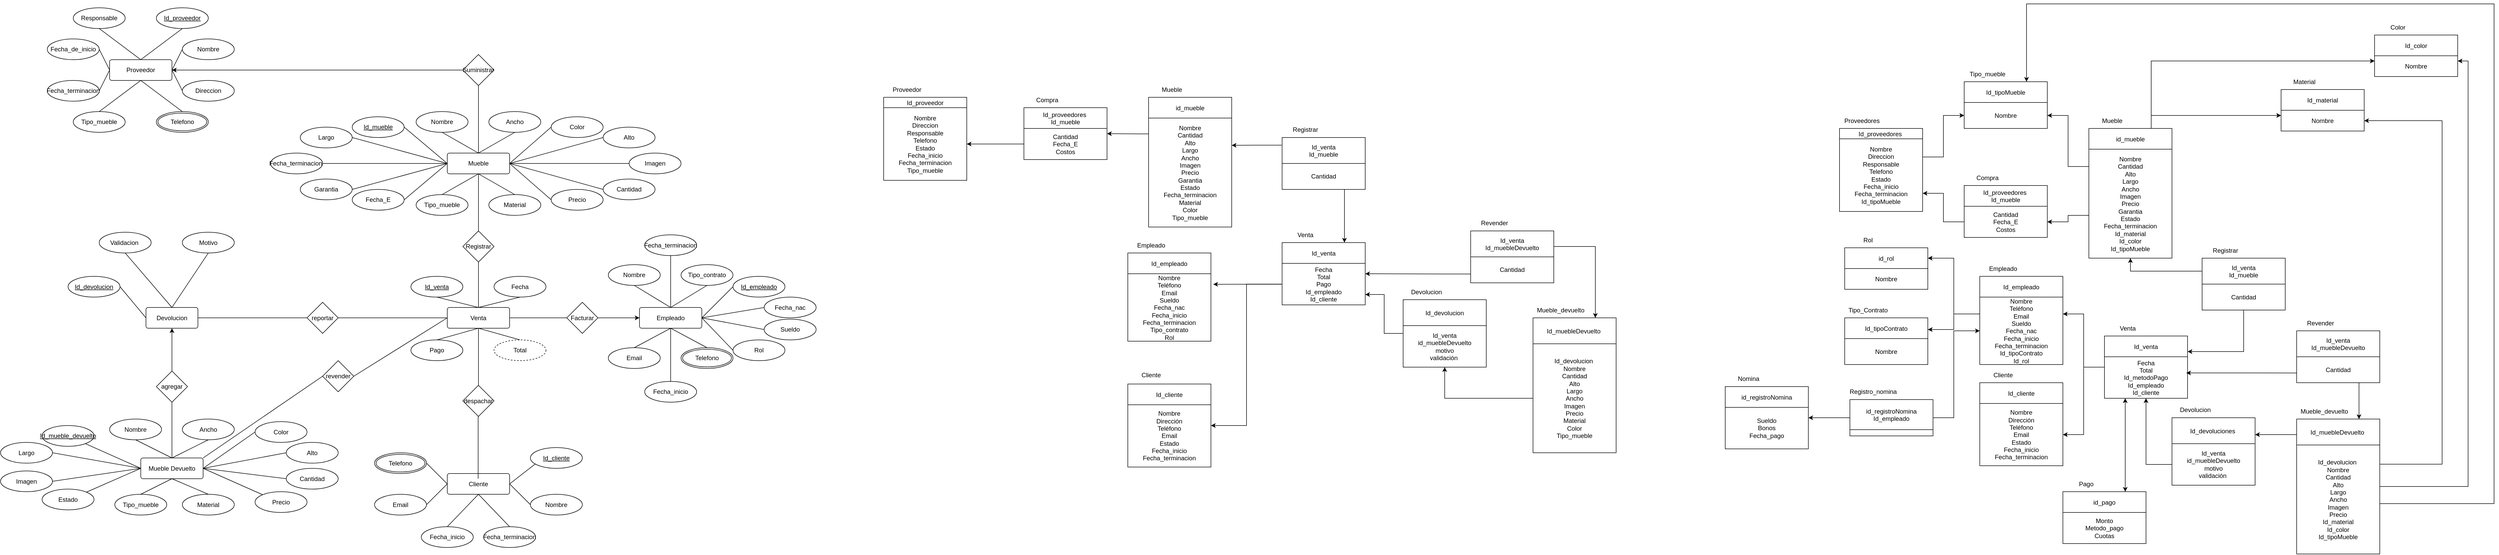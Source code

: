 <mxfile scale="1" border="0" version="25.0.3">
  <diagram name="Página-1" id="8yU_Sb3q8nfaHzgQaiEC">
    <mxGraphModel dx="2355" dy="672" grid="1" gridSize="10" guides="1" tooltips="1" connect="1" arrows="1" fold="1" page="1" pageScale="1" pageWidth="827" pageHeight="1169" math="0" shadow="0">
      <root>
        <mxCell id="0" />
        <mxCell id="1" parent="0" />
        <mxCell id="TBOXvc80CKV6nfEF6dhi-36" style="endArrow=none;html=1;rounded=0;exitX=0.5;exitY=0;exitDx=0;exitDy=0;entryX=0.5;entryY=1;entryDx=0;entryDy=0;" parent="1" source="TBOXvc80CKV6nfEF6dhi-10" target="TBOXvc80CKV6nfEF6dhi-24" edge="1">
          <mxGeometry relative="1" as="geometry" />
        </mxCell>
        <mxCell id="TBOXvc80CKV6nfEF6dhi-10" value="Mueble" style="rounded=1;arcSize=10;whiteSpace=wrap;html=1;align=center;" parent="1" vertex="1">
          <mxGeometry x="70" y="320" width="120" height="40" as="geometry" />
        </mxCell>
        <mxCell id="TBOXvc80CKV6nfEF6dhi-16" value="Cliente" style="rounded=1;arcSize=10;whiteSpace=wrap;html=1;align=center;" parent="1" vertex="1">
          <mxGeometry x="70" y="937.5" width="120" height="40" as="geometry" />
        </mxCell>
        <mxCell id="TBOXvc80CKV6nfEF6dhi-17" value="Proveedor" style="rounded=1;arcSize=10;whiteSpace=wrap;html=1;align=center;" parent="1" vertex="1">
          <mxGeometry x="-580" y="140" width="120" height="40" as="geometry" />
        </mxCell>
        <mxCell id="TBOXvc80CKV6nfEF6dhi-18" value="Empleado" style="rounded=1;arcSize=10;whiteSpace=wrap;html=1;align=center;" parent="1" vertex="1">
          <mxGeometry x="440" y="617.5" width="120" height="40" as="geometry" />
        </mxCell>
        <mxCell id="TBOXvc80CKV6nfEF6dhi-44" style="edgeStyle=orthogonalEdgeStyle;rounded=0;orthogonalLoop=1;jettySize=auto;html=1;exitX=1;exitY=0.5;exitDx=0;exitDy=0;entryX=0;entryY=0.5;entryDx=0;entryDy=0;" parent="1" source="TBOXvc80CKV6nfEF6dhi-20" target="TBOXvc80CKV6nfEF6dhi-18" edge="1">
          <mxGeometry relative="1" as="geometry" />
        </mxCell>
        <mxCell id="9bLzDCfXXZlXbpBvJnL8-10" style="endArrow=none;html=1;rounded=0;entryX=1;entryY=0.5;entryDx=0;entryDy=0;exitX=0;exitY=0.5;exitDx=0;exitDy=0;" parent="1" source="TBOXvc80CKV6nfEF6dhi-20" target="TBOXvc80CKV6nfEF6dhi-37" edge="1">
          <mxGeometry relative="1" as="geometry" />
        </mxCell>
        <mxCell id="TBOXvc80CKV6nfEF6dhi-20" value="Facturar" style="shape=rhombus;perimeter=rhombusPerimeter;whiteSpace=wrap;html=1;align=center;" parent="1" vertex="1">
          <mxGeometry x="300" y="607.5" width="60" height="60" as="geometry" />
        </mxCell>
        <mxCell id="TBOXvc80CKV6nfEF6dhi-21" value="despachar" style="shape=rhombus;perimeter=rhombusPerimeter;whiteSpace=wrap;html=1;align=center;" parent="1" vertex="1">
          <mxGeometry x="100" y="767.5" width="60" height="60" as="geometry" />
        </mxCell>
        <mxCell id="TBOXvc80CKV6nfEF6dhi-22" value="Registrar" style="shape=rhombus;perimeter=rhombusPerimeter;whiteSpace=wrap;html=1;align=center;" parent="1" vertex="1">
          <mxGeometry x="100" y="470" width="60" height="60" as="geometry" />
        </mxCell>
        <mxCell id="TBOXvc80CKV6nfEF6dhi-28" style="edgeStyle=orthogonalEdgeStyle;rounded=0;orthogonalLoop=1;jettySize=auto;html=1;exitX=0;exitY=0.5;exitDx=0;exitDy=0;entryX=1;entryY=0.5;entryDx=0;entryDy=0;" parent="1" source="TBOXvc80CKV6nfEF6dhi-24" target="TBOXvc80CKV6nfEF6dhi-17" edge="1">
          <mxGeometry relative="1" as="geometry">
            <mxPoint x="-380" y="160" as="targetPoint" />
          </mxGeometry>
        </mxCell>
        <mxCell id="TBOXvc80CKV6nfEF6dhi-24" value="Suministrar" style="shape=rhombus;perimeter=rhombusPerimeter;whiteSpace=wrap;html=1;align=center;" parent="1" vertex="1">
          <mxGeometry x="100" y="130" width="60" height="60" as="geometry" />
        </mxCell>
        <mxCell id="TBOXvc80CKV6nfEF6dhi-37" value="Venta" style="rounded=1;arcSize=10;whiteSpace=wrap;html=1;align=center;" parent="1" vertex="1">
          <mxGeometry x="70" y="617.5" width="120" height="40" as="geometry" />
        </mxCell>
        <mxCell id="TBOXvc80CKV6nfEF6dhi-45" value="Id_proveedor" style="ellipse;whiteSpace=wrap;html=1;align=center;fontStyle=4;" parent="1" vertex="1">
          <mxGeometry x="-490" y="40" width="100" height="40" as="geometry" />
        </mxCell>
        <mxCell id="TBOXvc80CKV6nfEF6dhi-47" value="Direccion" style="ellipse;whiteSpace=wrap;html=1;align=center;" parent="1" vertex="1">
          <mxGeometry x="-440" y="180" width="100" height="40" as="geometry" />
        </mxCell>
        <mxCell id="TBOXvc80CKV6nfEF6dhi-48" value="Responsable" style="ellipse;whiteSpace=wrap;html=1;align=center;" parent="1" vertex="1">
          <mxGeometry x="-650" y="40" width="100" height="40" as="geometry" />
        </mxCell>
        <mxCell id="TBOXvc80CKV6nfEF6dhi-49" value="Nombre" style="ellipse;whiteSpace=wrap;html=1;align=center;" parent="1" vertex="1">
          <mxGeometry x="-440" y="100" width="100" height="40" as="geometry" />
        </mxCell>
        <mxCell id="TBOXvc80CKV6nfEF6dhi-51" value="Tipo_mueble" style="ellipse;whiteSpace=wrap;html=1;align=center;" parent="1" vertex="1">
          <mxGeometry x="-650" y="240" width="100" height="40" as="geometry" />
        </mxCell>
        <mxCell id="TBOXvc80CKV6nfEF6dhi-52" value="Telefono" style="ellipse;shape=doubleEllipse;margin=3;whiteSpace=wrap;html=1;align=center;" parent="1" vertex="1">
          <mxGeometry x="-490" y="240" width="100" height="40" as="geometry" />
        </mxCell>
        <mxCell id="TBOXvc80CKV6nfEF6dhi-59" value="" style="endArrow=none;html=1;rounded=0;exitX=0.5;exitY=1;exitDx=0;exitDy=0;entryX=0.5;entryY=0;entryDx=0;entryDy=0;" parent="1" source="TBOXvc80CKV6nfEF6dhi-17" target="TBOXvc80CKV6nfEF6dhi-52" edge="1">
          <mxGeometry relative="1" as="geometry">
            <mxPoint x="-750" y="350" as="sourcePoint" />
            <mxPoint x="-820" y="390" as="targetPoint" />
          </mxGeometry>
        </mxCell>
        <mxCell id="TBOXvc80CKV6nfEF6dhi-60" value="" style="endArrow=none;html=1;rounded=0;exitX=0;exitY=0.5;exitDx=0;exitDy=0;entryX=1;entryY=0.5;entryDx=0;entryDy=0;" parent="1" source="TBOXvc80CKV6nfEF6dhi-47" target="TBOXvc80CKV6nfEF6dhi-17" edge="1">
          <mxGeometry relative="1" as="geometry">
            <mxPoint x="-740" y="360" as="sourcePoint" />
            <mxPoint x="-810" y="400" as="targetPoint" />
          </mxGeometry>
        </mxCell>
        <mxCell id="TBOXvc80CKV6nfEF6dhi-62" value="" style="endArrow=none;html=1;rounded=0;exitX=0.5;exitY=1;exitDx=0;exitDy=0;entryX=0.5;entryY=0;entryDx=0;entryDy=0;" parent="1" source="TBOXvc80CKV6nfEF6dhi-45" target="TBOXvc80CKV6nfEF6dhi-17" edge="1">
          <mxGeometry relative="1" as="geometry">
            <mxPoint x="-720" y="380" as="sourcePoint" />
            <mxPoint x="-790" y="420" as="targetPoint" />
          </mxGeometry>
        </mxCell>
        <mxCell id="TBOXvc80CKV6nfEF6dhi-63" value="" style="endArrow=none;html=1;rounded=0;exitX=0.5;exitY=0;exitDx=0;exitDy=0;entryX=0.5;entryY=1;entryDx=0;entryDy=0;" parent="1" source="TBOXvc80CKV6nfEF6dhi-17" target="TBOXvc80CKV6nfEF6dhi-48" edge="1">
          <mxGeometry relative="1" as="geometry">
            <mxPoint x="-710" y="390" as="sourcePoint" />
            <mxPoint x="-780" y="430" as="targetPoint" />
          </mxGeometry>
        </mxCell>
        <mxCell id="TBOXvc80CKV6nfEF6dhi-74" value="" style="endArrow=none;html=1;rounded=0;entryX=0;entryY=0.5;entryDx=0;entryDy=0;exitX=1;exitY=0.5;exitDx=0;exitDy=0;" parent="1" source="E23f7wQ3UJA1HukhsZAp-2" target="TBOXvc80CKV6nfEF6dhi-10" edge="1">
          <mxGeometry relative="1" as="geometry">
            <mxPoint x="-41.327" y="276.385" as="sourcePoint" />
            <mxPoint x="-300" y="370" as="targetPoint" />
          </mxGeometry>
        </mxCell>
        <mxCell id="TBOXvc80CKV6nfEF6dhi-75" value="Color" style="ellipse;whiteSpace=wrap;html=1;align=center;" parent="1" vertex="1">
          <mxGeometry x="270" y="250" width="100" height="40" as="geometry" />
        </mxCell>
        <mxCell id="TBOXvc80CKV6nfEF6dhi-76" value="" style="endArrow=none;html=1;rounded=0;exitX=1;exitY=0.5;exitDx=0;exitDy=0;entryX=0;entryY=0.5;entryDx=0;entryDy=0;" parent="1" source="TBOXvc80CKV6nfEF6dhi-10" target="TBOXvc80CKV6nfEF6dhi-75" edge="1">
          <mxGeometry relative="1" as="geometry">
            <mxPoint x="-220" y="340" as="sourcePoint" />
            <mxPoint x="-290" y="380" as="targetPoint" />
          </mxGeometry>
        </mxCell>
        <mxCell id="TBOXvc80CKV6nfEF6dhi-77" value="Nombre" style="ellipse;whiteSpace=wrap;html=1;align=center;" parent="1" vertex="1">
          <mxGeometry x="10" y="240" width="100" height="40" as="geometry" />
        </mxCell>
        <mxCell id="TBOXvc80CKV6nfEF6dhi-78" value="Ancho" style="ellipse;whiteSpace=wrap;html=1;align=center;" parent="1" vertex="1">
          <mxGeometry x="150" y="240" width="100" height="40" as="geometry" />
        </mxCell>
        <mxCell id="TBOXvc80CKV6nfEF6dhi-79" value="Tipo_mueble" style="ellipse;whiteSpace=wrap;html=1;align=center;" parent="1" vertex="1">
          <mxGeometry x="10" y="400" width="100" height="40" as="geometry" />
        </mxCell>
        <mxCell id="TBOXvc80CKV6nfEF6dhi-80" value="Material" style="ellipse;whiteSpace=wrap;html=1;align=center;" parent="1" vertex="1">
          <mxGeometry x="150" y="400" width="100" height="40" as="geometry" />
        </mxCell>
        <mxCell id="TBOXvc80CKV6nfEF6dhi-81" value="" style="endArrow=none;html=1;rounded=0;exitX=0.5;exitY=0;exitDx=0;exitDy=0;entryX=0.5;entryY=1;entryDx=0;entryDy=0;" parent="1" source="TBOXvc80CKV6nfEF6dhi-79" target="TBOXvc80CKV6nfEF6dhi-10" edge="1">
          <mxGeometry relative="1" as="geometry">
            <mxPoint x="-240" y="350" as="sourcePoint" />
            <mxPoint x="-280" y="350" as="targetPoint" />
          </mxGeometry>
        </mxCell>
        <mxCell id="TBOXvc80CKV6nfEF6dhi-82" value="" style="endArrow=none;html=1;rounded=0;exitX=0.5;exitY=0;exitDx=0;exitDy=0;entryX=0.5;entryY=1;entryDx=0;entryDy=0;" parent="1" source="TBOXvc80CKV6nfEF6dhi-80" target="TBOXvc80CKV6nfEF6dhi-10" edge="1">
          <mxGeometry relative="1" as="geometry">
            <mxPoint x="-230" y="360" as="sourcePoint" />
            <mxPoint x="-270" y="360" as="targetPoint" />
          </mxGeometry>
        </mxCell>
        <mxCell id="TBOXvc80CKV6nfEF6dhi-83" value="" style="endArrow=none;html=1;rounded=0;exitX=0.5;exitY=0;exitDx=0;exitDy=0;entryX=0.5;entryY=1;entryDx=0;entryDy=0;" parent="1" source="TBOXvc80CKV6nfEF6dhi-10" target="TBOXvc80CKV6nfEF6dhi-77" edge="1">
          <mxGeometry relative="1" as="geometry">
            <mxPoint x="-220" y="370" as="sourcePoint" />
            <mxPoint x="-260" y="370" as="targetPoint" />
          </mxGeometry>
        </mxCell>
        <mxCell id="TBOXvc80CKV6nfEF6dhi-84" value="" style="endArrow=none;html=1;rounded=0;exitX=0.5;exitY=1;exitDx=0;exitDy=0;entryX=0.5;entryY=0;entryDx=0;entryDy=0;" parent="1" source="TBOXvc80CKV6nfEF6dhi-78" target="TBOXvc80CKV6nfEF6dhi-10" edge="1">
          <mxGeometry relative="1" as="geometry">
            <mxPoint x="-210" y="380" as="sourcePoint" />
            <mxPoint x="-250" y="380" as="targetPoint" />
          </mxGeometry>
        </mxCell>
        <mxCell id="TBOXvc80CKV6nfEF6dhi-86" value="" style="endArrow=none;html=1;rounded=0;exitX=0.5;exitY=1;exitDx=0;exitDy=0;entryX=0.5;entryY=0;entryDx=0;entryDy=0;" parent="1" source="E23f7wQ3UJA1HukhsZAp-7" target="TBOXvc80CKV6nfEF6dhi-37" edge="1">
          <mxGeometry relative="1" as="geometry">
            <mxPoint x="40.0" y="575" as="sourcePoint" />
            <mxPoint x="30" y="610" as="targetPoint" />
          </mxGeometry>
        </mxCell>
        <mxCell id="TBOXvc80CKV6nfEF6dhi-93" value="Fecha" style="ellipse;whiteSpace=wrap;html=1;align=center;" parent="1" vertex="1">
          <mxGeometry x="160" y="557.5" width="100" height="40" as="geometry" />
        </mxCell>
        <mxCell id="TBOXvc80CKV6nfEF6dhi-95" value="" style="endArrow=none;html=1;rounded=0;exitX=0.5;exitY=1;exitDx=0;exitDy=0;entryX=0.5;entryY=0;entryDx=0;entryDy=0;" parent="1" source="TBOXvc80CKV6nfEF6dhi-93" target="TBOXvc80CKV6nfEF6dhi-37" edge="1">
          <mxGeometry relative="1" as="geometry">
            <mxPoint x="-150" y="405" as="sourcePoint" />
            <mxPoint x="160" y="625" as="targetPoint" />
          </mxGeometry>
        </mxCell>
        <mxCell id="TBOXvc80CKV6nfEF6dhi-96" value="" style="endArrow=none;html=1;rounded=0;exitX=0.5;exitY=0;exitDx=0;exitDy=0;entryX=0.5;entryY=1;entryDx=0;entryDy=0;" parent="1" source="9bLzDCfXXZlXbpBvJnL8-12" target="TBOXvc80CKV6nfEF6dhi-37" edge="1">
          <mxGeometry relative="1" as="geometry">
            <mxPoint x="60" y="695" as="sourcePoint" />
            <mxPoint x="-180" y="415" as="targetPoint" />
          </mxGeometry>
        </mxCell>
        <mxCell id="TBOXvc80CKV6nfEF6dhi-97" value="Id_empleado" style="ellipse;whiteSpace=wrap;html=1;align=center;fontStyle=4;" parent="1" vertex="1">
          <mxGeometry x="620" y="557.5" width="100" height="40" as="geometry" />
        </mxCell>
        <mxCell id="TBOXvc80CKV6nfEF6dhi-98" value="" style="endArrow=none;html=1;rounded=0;exitX=0;exitY=0.5;exitDx=0;exitDy=0;entryX=1;entryY=0.5;entryDx=0;entryDy=0;" parent="1" source="TBOXvc80CKV6nfEF6dhi-97" target="TBOXvc80CKV6nfEF6dhi-18" edge="1">
          <mxGeometry relative="1" as="geometry">
            <mxPoint x="-130" y="425" as="sourcePoint" />
            <mxPoint x="-170" y="425" as="targetPoint" />
          </mxGeometry>
        </mxCell>
        <mxCell id="TBOXvc80CKV6nfEF6dhi-99" value="Nombre" style="ellipse;whiteSpace=wrap;html=1;align=center;" parent="1" vertex="1">
          <mxGeometry x="380" y="535" width="100" height="40" as="geometry" />
        </mxCell>
        <mxCell id="TBOXvc80CKV6nfEF6dhi-100" value="Email" style="ellipse;whiteSpace=wrap;html=1;align=center;" parent="1" vertex="1">
          <mxGeometry x="380" y="695" width="100" height="40" as="geometry" />
        </mxCell>
        <mxCell id="TBOXvc80CKV6nfEF6dhi-101" value="Tipo_contrato" style="ellipse;whiteSpace=wrap;html=1;align=center;" parent="1" vertex="1">
          <mxGeometry x="520" y="535" width="100" height="40" as="geometry" />
        </mxCell>
        <mxCell id="TBOXvc80CKV6nfEF6dhi-105" value="Telefono" style="ellipse;shape=doubleEllipse;margin=3;whiteSpace=wrap;html=1;align=center;" parent="1" vertex="1">
          <mxGeometry x="520" y="695" width="100" height="40" as="geometry" />
        </mxCell>
        <mxCell id="TBOXvc80CKV6nfEF6dhi-106" value="" style="endArrow=none;html=1;rounded=0;exitX=0.5;exitY=1;exitDx=0;exitDy=0;entryX=0.5;entryY=0;entryDx=0;entryDy=0;" parent="1" source="TBOXvc80CKV6nfEF6dhi-99" target="TBOXvc80CKV6nfEF6dhi-18" edge="1">
          <mxGeometry relative="1" as="geometry">
            <mxPoint x="-120" y="435" as="sourcePoint" />
            <mxPoint x="-160" y="435" as="targetPoint" />
          </mxGeometry>
        </mxCell>
        <mxCell id="TBOXvc80CKV6nfEF6dhi-107" value="" style="endArrow=none;html=1;rounded=0;exitX=0.5;exitY=1;exitDx=0;exitDy=0;entryX=0.5;entryY=0;entryDx=0;entryDy=0;" parent="1" source="TBOXvc80CKV6nfEF6dhi-101" target="TBOXvc80CKV6nfEF6dhi-18" edge="1">
          <mxGeometry relative="1" as="geometry">
            <mxPoint x="-110" y="445" as="sourcePoint" />
            <mxPoint x="-150" y="445" as="targetPoint" />
          </mxGeometry>
        </mxCell>
        <mxCell id="TBOXvc80CKV6nfEF6dhi-108" value="" style="endArrow=none;html=1;rounded=0;exitX=0.5;exitY=0;exitDx=0;exitDy=0;entryX=0.5;entryY=1;entryDx=0;entryDy=0;" parent="1" source="TBOXvc80CKV6nfEF6dhi-100" target="TBOXvc80CKV6nfEF6dhi-18" edge="1">
          <mxGeometry relative="1" as="geometry">
            <mxPoint x="-100" y="455" as="sourcePoint" />
            <mxPoint x="-140" y="455" as="targetPoint" />
          </mxGeometry>
        </mxCell>
        <mxCell id="TBOXvc80CKV6nfEF6dhi-109" value="" style="endArrow=none;html=1;rounded=0;exitX=0.5;exitY=1;exitDx=0;exitDy=0;entryX=0.5;entryY=0;entryDx=0;entryDy=0;" parent="1" source="TBOXvc80CKV6nfEF6dhi-18" target="TBOXvc80CKV6nfEF6dhi-105" edge="1">
          <mxGeometry relative="1" as="geometry">
            <mxPoint x="-90" y="465" as="sourcePoint" />
            <mxPoint x="-130" y="465" as="targetPoint" />
          </mxGeometry>
        </mxCell>
        <mxCell id="TBOXvc80CKV6nfEF6dhi-110" value="" style="endArrow=none;html=1;rounded=0;entryX=1;entryY=0.5;entryDx=0;entryDy=0;exitX=0.5;exitY=0;exitDx=0;exitDy=0;" parent="1" source="TBOXvc80CKV6nfEF6dhi-111" target="TBOXvc80CKV6nfEF6dhi-16" edge="1">
          <mxGeometry relative="1" as="geometry">
            <mxPoint x="-90" y="477.5" as="sourcePoint" />
            <mxPoint x="-130" y="477.5" as="targetPoint" />
          </mxGeometry>
        </mxCell>
        <mxCell id="TBOXvc80CKV6nfEF6dhi-111" value="Id_cliente" style="ellipse;whiteSpace=wrap;html=1;align=center;fontStyle=4;" parent="1" vertex="1">
          <mxGeometry x="230" y="887.5" width="100" height="40" as="geometry" />
        </mxCell>
        <mxCell id="TBOXvc80CKV6nfEF6dhi-112" value="Nombre" style="ellipse;whiteSpace=wrap;html=1;align=center;" parent="1" vertex="1">
          <mxGeometry x="230" y="977.5" width="100" height="40" as="geometry" />
        </mxCell>
        <mxCell id="TBOXvc80CKV6nfEF6dhi-113" value="" style="endArrow=none;html=1;rounded=0;exitX=1;exitY=0.5;exitDx=0;exitDy=0;entryX=0;entryY=0.5;entryDx=0;entryDy=0;" parent="1" source="TBOXvc80CKV6nfEF6dhi-16" target="TBOXvc80CKV6nfEF6dhi-112" edge="1">
          <mxGeometry relative="1" as="geometry">
            <mxPoint x="-80" y="487.5" as="sourcePoint" />
            <mxPoint x="-120" y="487.5" as="targetPoint" />
          </mxGeometry>
        </mxCell>
        <mxCell id="TBOXvc80CKV6nfEF6dhi-114" value="Email" style="ellipse;whiteSpace=wrap;html=1;align=center;" parent="1" vertex="1">
          <mxGeometry x="-70" y="977.5" width="100" height="40" as="geometry" />
        </mxCell>
        <mxCell id="TBOXvc80CKV6nfEF6dhi-116" value="" style="endArrow=none;html=1;rounded=0;exitX=0;exitY=0.5;exitDx=0;exitDy=0;entryX=1;entryY=0.5;entryDx=0;entryDy=0;" parent="1" source="TBOXvc80CKV6nfEF6dhi-16" target="TBOXvc80CKV6nfEF6dhi-114" edge="1">
          <mxGeometry relative="1" as="geometry">
            <mxPoint x="-70" y="497.5" as="sourcePoint" />
            <mxPoint x="-110" y="497.5" as="targetPoint" />
          </mxGeometry>
        </mxCell>
        <mxCell id="TBOXvc80CKV6nfEF6dhi-118" value="Telefono" style="ellipse;shape=doubleEllipse;margin=3;whiteSpace=wrap;html=1;align=center;" parent="1" vertex="1">
          <mxGeometry x="-70" y="897.5" width="100" height="40" as="geometry" />
        </mxCell>
        <mxCell id="TBOXvc80CKV6nfEF6dhi-119" value="" style="endArrow=none;html=1;rounded=0;exitX=1;exitY=0.5;exitDx=0;exitDy=0;entryX=0;entryY=0.5;entryDx=0;entryDy=0;" parent="1" source="TBOXvc80CKV6nfEF6dhi-118" target="TBOXvc80CKV6nfEF6dhi-16" edge="1">
          <mxGeometry relative="1" as="geometry">
            <mxPoint x="-50" y="517.5" as="sourcePoint" />
            <mxPoint x="-90" y="517.5" as="targetPoint" />
          </mxGeometry>
        </mxCell>
        <mxCell id="9bLzDCfXXZlXbpBvJnL8-6" value="" style="endArrow=none;html=1;rounded=0;exitX=1;exitY=0.5;exitDx=0;exitDy=0;entryX=0;entryY=0.5;entryDx=0;entryDy=0;" parent="1" source="TBOXvc80CKV6nfEF6dhi-17" target="TBOXvc80CKV6nfEF6dhi-49" edge="1">
          <mxGeometry relative="1" as="geometry">
            <mxPoint x="-400" y="170" as="sourcePoint" />
            <mxPoint x="-240" y="170" as="targetPoint" />
          </mxGeometry>
        </mxCell>
        <mxCell id="9bLzDCfXXZlXbpBvJnL8-7" value="" style="endArrow=none;html=1;rounded=0;exitX=0.5;exitY=0;exitDx=0;exitDy=0;entryX=0.5;entryY=1;entryDx=0;entryDy=0;" parent="1" source="TBOXvc80CKV6nfEF6dhi-51" target="TBOXvc80CKV6nfEF6dhi-17" edge="1">
          <mxGeometry relative="1" as="geometry">
            <mxPoint x="-400" y="170" as="sourcePoint" />
            <mxPoint x="-520" y="180" as="targetPoint" />
          </mxGeometry>
        </mxCell>
        <mxCell id="9bLzDCfXXZlXbpBvJnL8-12" value="Total" style="ellipse;whiteSpace=wrap;html=1;align=center;dashed=1;" parent="1" vertex="1">
          <mxGeometry x="160" y="680" width="100" height="40" as="geometry" />
        </mxCell>
        <mxCell id="9bLzDCfXXZlXbpBvJnL8-28" value="" style="endArrow=none;html=1;rounded=0;entryX=0.5;entryY=1;entryDx=0;entryDy=0;" parent="1" source="TBOXvc80CKV6nfEF6dhi-21" target="TBOXvc80CKV6nfEF6dhi-37" edge="1">
          <mxGeometry relative="1" as="geometry">
            <mxPoint x="20" y="745" as="sourcePoint" />
            <mxPoint x="140" y="655" as="targetPoint" />
          </mxGeometry>
        </mxCell>
        <mxCell id="9bLzDCfXXZlXbpBvJnL8-30" value="" style="endArrow=none;html=1;rounded=0;entryX=0.49;entryY=1;entryDx=0;entryDy=0;entryPerimeter=0;" parent="1" target="TBOXvc80CKV6nfEF6dhi-21" edge="1">
          <mxGeometry relative="1" as="geometry">
            <mxPoint x="129.41" y="947.5" as="sourcePoint" />
            <mxPoint x="129.41" y="837.5" as="targetPoint" />
          </mxGeometry>
        </mxCell>
        <mxCell id="9bLzDCfXXZlXbpBvJnL8-31" value="" style="endArrow=none;html=1;rounded=0;entryX=0.5;entryY=1;entryDx=0;entryDy=0;exitX=0.5;exitY=0;exitDx=0;exitDy=0;" parent="1" source="TBOXvc80CKV6nfEF6dhi-37" target="TBOXvc80CKV6nfEF6dhi-22" edge="1">
          <mxGeometry relative="1" as="geometry">
            <mxPoint x="160" y="785" as="sourcePoint" />
            <mxPoint x="300" y="535" as="targetPoint" />
          </mxGeometry>
        </mxCell>
        <mxCell id="9bLzDCfXXZlXbpBvJnL8-32" value="" style="endArrow=none;html=1;rounded=0;entryX=0.5;entryY=1;entryDx=0;entryDy=0;exitX=0.5;exitY=0;exitDx=0;exitDy=0;" parent="1" source="TBOXvc80CKV6nfEF6dhi-22" target="TBOXvc80CKV6nfEF6dhi-10" edge="1">
          <mxGeometry relative="1" as="geometry">
            <mxPoint y="790" as="sourcePoint" />
            <mxPoint y="680" as="targetPoint" />
          </mxGeometry>
        </mxCell>
        <mxCell id="9bLzDCfXXZlXbpBvJnL8-33" value="Rol" style="ellipse;whiteSpace=wrap;html=1;align=center;" parent="1" vertex="1">
          <mxGeometry x="620" y="680" width="100" height="40" as="geometry" />
        </mxCell>
        <mxCell id="9bLzDCfXXZlXbpBvJnL8-101" value="" style="endArrow=none;html=1;rounded=0;entryX=0;entryY=0.5;entryDx=0;entryDy=0;exitX=1;exitY=0.5;exitDx=0;exitDy=0;" parent="1" source="TBOXvc80CKV6nfEF6dhi-18" target="9bLzDCfXXZlXbpBvJnL8-33" edge="1">
          <mxGeometry relative="1" as="geometry">
            <mxPoint x="20" y="795" as="sourcePoint" />
            <mxPoint x="180" y="795" as="targetPoint" />
          </mxGeometry>
        </mxCell>
        <mxCell id="TuO1zeEdH__ycaznmqz_-1" value="Precio" style="ellipse;whiteSpace=wrap;html=1;align=center;" parent="1" vertex="1">
          <mxGeometry x="270" y="390" width="100" height="40" as="geometry" />
        </mxCell>
        <mxCell id="TuO1zeEdH__ycaznmqz_-4" value="" style="endArrow=none;html=1;rounded=0;exitX=1;exitY=0.5;exitDx=0;exitDy=0;entryX=0;entryY=0.5;entryDx=0;entryDy=0;" parent="1" source="TBOXvc80CKV6nfEF6dhi-10" target="TuO1zeEdH__ycaznmqz_-1" edge="1">
          <mxGeometry relative="1" as="geometry">
            <mxPoint x="200" y="350" as="sourcePoint" />
            <mxPoint x="280" y="310" as="targetPoint" />
          </mxGeometry>
        </mxCell>
        <mxCell id="TuO1zeEdH__ycaznmqz_-5" value="" style="endArrow=none;html=1;rounded=0;exitX=1;exitY=0.5;exitDx=0;exitDy=0;entryX=0;entryY=0.5;entryDx=0;entryDy=0;" parent="1" source="TuO1zeEdH__ycaznmqz_-6" target="TBOXvc80CKV6nfEF6dhi-10" edge="1">
          <mxGeometry relative="1" as="geometry">
            <mxPoint x="-40.0" y="380" as="sourcePoint" />
            <mxPoint y="380" as="targetPoint" />
          </mxGeometry>
        </mxCell>
        <mxCell id="TuO1zeEdH__ycaznmqz_-6" value="Garantia" style="ellipse;whiteSpace=wrap;html=1;align=center;" parent="1" vertex="1">
          <mxGeometry x="-213" y="370" width="100" height="40" as="geometry" />
        </mxCell>
        <mxCell id="TuO1zeEdH__ycaznmqz_-7" value="Largo" style="ellipse;whiteSpace=wrap;html=1;align=center;" parent="1" vertex="1">
          <mxGeometry x="-213" y="270" width="100" height="40" as="geometry" />
        </mxCell>
        <mxCell id="TuO1zeEdH__ycaznmqz_-8" value="" style="endArrow=none;html=1;rounded=0;exitX=0;exitY=0.5;exitDx=0;exitDy=0;entryX=1;entryY=0.5;entryDx=0;entryDy=0;" parent="1" source="TBOXvc80CKV6nfEF6dhi-10" target="TuO1zeEdH__ycaznmqz_-7" edge="1">
          <mxGeometry relative="1" as="geometry">
            <mxPoint x="200" y="350" as="sourcePoint" />
            <mxPoint x="290" y="320" as="targetPoint" />
          </mxGeometry>
        </mxCell>
        <mxCell id="TuO1zeEdH__ycaznmqz_-9" value="Alto" style="ellipse;whiteSpace=wrap;html=1;align=center;" parent="1" vertex="1">
          <mxGeometry x="370" y="270" width="100" height="40" as="geometry" />
        </mxCell>
        <mxCell id="TuO1zeEdH__ycaznmqz_-10" value="" style="endArrow=none;html=1;rounded=0;exitX=1;exitY=0.5;exitDx=0;exitDy=0;entryX=0;entryY=0.5;entryDx=0;entryDy=0;" parent="1" source="TBOXvc80CKV6nfEF6dhi-10" target="TuO1zeEdH__ycaznmqz_-9" edge="1">
          <mxGeometry relative="1" as="geometry">
            <mxPoint x="210" y="360" as="sourcePoint" />
            <mxPoint x="300" y="330" as="targetPoint" />
          </mxGeometry>
        </mxCell>
        <mxCell id="TuO1zeEdH__ycaznmqz_-17" value="Cantidad" style="ellipse;whiteSpace=wrap;html=1;align=center;" parent="1" vertex="1">
          <mxGeometry x="370" y="370" width="100" height="40" as="geometry" />
        </mxCell>
        <mxCell id="TuO1zeEdH__ycaznmqz_-18" value="" style="endArrow=none;html=1;rounded=0;exitX=1;exitY=0.5;exitDx=0;exitDy=0;entryX=0;entryY=0.5;entryDx=0;entryDy=0;" parent="1" source="TBOXvc80CKV6nfEF6dhi-10" target="TuO1zeEdH__ycaznmqz_-17" edge="1">
          <mxGeometry relative="1" as="geometry">
            <mxPoint x="200" y="350" as="sourcePoint" />
            <mxPoint x="380" y="310" as="targetPoint" />
          </mxGeometry>
        </mxCell>
        <mxCell id="TuO1zeEdH__ycaznmqz_-25" value="" style="group" parent="1" vertex="1" connectable="0">
          <mxGeometry x="2750" y="242.54" width="160" height="190" as="geometry" />
        </mxCell>
        <mxCell id="TuO1zeEdH__ycaznmqz_-23" value="Id_proveedores " style="swimlane;fontStyle=0;childLayout=stackLayout;horizontal=1;startSize=20;fillColor=#ffffff;horizontalStack=0;resizeParent=1;resizeParentMax=0;resizeLast=0;collapsible=0;marginBottom=0;swimlaneFillColor=#ffffff;movable=1;resizable=1;rotatable=1;deletable=1;editable=1;locked=0;connectable=1;" parent="TuO1zeEdH__ycaznmqz_-25" vertex="1">
          <mxGeometry y="30" width="160" height="160" as="geometry" />
        </mxCell>
        <mxCell id="TuO1zeEdH__ycaznmqz_-26" value="Nombre&lt;br&gt;Direccion&lt;div&gt;Responsable&lt;br&gt;Telefono&lt;br&gt;Estado&lt;/div&gt;&lt;div&gt;Fecha_inicio&lt;br&gt;Fecha_terminacion&lt;br&gt;Id_tipoMueble&lt;br&gt;&lt;/div&gt;" style="text;html=1;align=center;verticalAlign=middle;whiteSpace=wrap;rounded=0;" parent="TuO1zeEdH__ycaznmqz_-23" vertex="1">
          <mxGeometry y="20" width="160" height="140" as="geometry" />
        </mxCell>
        <mxCell id="TuO1zeEdH__ycaznmqz_-24" value="Proveedores&amp;nbsp;" style="text;html=1;align=center;verticalAlign=middle;whiteSpace=wrap;rounded=0;movable=1;resizable=1;rotatable=1;deletable=1;editable=1;locked=0;connectable=1;" parent="TuO1zeEdH__ycaznmqz_-25" vertex="1">
          <mxGeometry width="90" height="30" as="geometry" />
        </mxCell>
        <mxCell id="TuO1zeEdH__ycaznmqz_-35" value="" style="group" parent="1" vertex="1" connectable="0">
          <mxGeometry x="3230" y="242.54" width="160" height="280" as="geometry" />
        </mxCell>
        <mxCell id="TuO1zeEdH__ycaznmqz_-36" value="id_mueble" style="swimlane;fontStyle=0;childLayout=stackLayout;horizontal=1;startSize=40;fillColor=#ffffff;horizontalStack=0;resizeParent=1;resizeParentMax=0;resizeLast=0;collapsible=0;marginBottom=0;swimlaneFillColor=#ffffff;movable=1;resizable=1;rotatable=1;deletable=1;editable=1;locked=0;connectable=1;" parent="TuO1zeEdH__ycaznmqz_-35" vertex="1">
          <mxGeometry y="30" width="160" height="250" as="geometry" />
        </mxCell>
        <mxCell id="TuO1zeEdH__ycaznmqz_-37" value="Nombre&lt;br&gt;Cantidad&lt;br&gt;Alto&lt;br&gt;Largo&lt;br&gt;Ancho&lt;br&gt;Imagen&lt;br&gt;Precio&lt;div&gt;Garantia&lt;/div&gt;&lt;div&gt;Estado&lt;/div&gt;&lt;div&gt;Fecha_terminacion&lt;br&gt;Id_material&lt;br&gt;Id_color&lt;br&gt;Id_tipoMueble&lt;/div&gt;" style="text;html=1;align=center;verticalAlign=middle;whiteSpace=wrap;rounded=0;" parent="TuO1zeEdH__ycaznmqz_-36" vertex="1">
          <mxGeometry y="40" width="160" height="210" as="geometry" />
        </mxCell>
        <mxCell id="TuO1zeEdH__ycaznmqz_-38" value="Mueble" style="text;html=1;align=center;verticalAlign=middle;whiteSpace=wrap;rounded=0;movable=1;resizable=1;rotatable=1;deletable=1;editable=1;locked=0;connectable=1;" parent="TuO1zeEdH__ycaznmqz_-35" vertex="1">
          <mxGeometry width="90" height="30" as="geometry" />
        </mxCell>
        <mxCell id="TuO1zeEdH__ycaznmqz_-39" value="" style="group" parent="1" vertex="1" connectable="0">
          <mxGeometry x="3780" y="62.54" width="160" height="150" as="geometry" />
        </mxCell>
        <mxCell id="TuO1zeEdH__ycaznmqz_-40" value="Id_color" style="swimlane;fontStyle=0;childLayout=stackLayout;horizontal=1;startSize=40;fillColor=#ffffff;horizontalStack=0;resizeParent=1;resizeParentMax=0;resizeLast=0;collapsible=0;marginBottom=0;swimlaneFillColor=#ffffff;movable=1;resizable=1;rotatable=1;deletable=1;editable=1;locked=0;connectable=1;" parent="TuO1zeEdH__ycaznmqz_-39" vertex="1">
          <mxGeometry y="30" width="160" height="80" as="geometry" />
        </mxCell>
        <mxCell id="TuO1zeEdH__ycaznmqz_-41" value="Nombre" style="text;html=1;align=center;verticalAlign=middle;whiteSpace=wrap;rounded=0;" parent="TuO1zeEdH__ycaznmqz_-40" vertex="1">
          <mxGeometry y="40" width="160" height="40" as="geometry" />
        </mxCell>
        <mxCell id="TuO1zeEdH__ycaznmqz_-42" value="Color" style="text;html=1;align=center;verticalAlign=middle;whiteSpace=wrap;rounded=0;movable=1;resizable=1;rotatable=1;deletable=1;editable=1;locked=0;connectable=1;" parent="TuO1zeEdH__ycaznmqz_-39" vertex="1">
          <mxGeometry width="90" height="30" as="geometry" />
        </mxCell>
        <mxCell id="TuO1zeEdH__ycaznmqz_-43" value="" style="group" parent="1" vertex="1" connectable="0">
          <mxGeometry x="3600" y="167.54" width="160" height="150" as="geometry" />
        </mxCell>
        <mxCell id="TuO1zeEdH__ycaznmqz_-44" value="Id_material" style="swimlane;fontStyle=0;childLayout=stackLayout;horizontal=1;startSize=40;fillColor=#ffffff;horizontalStack=0;resizeParent=1;resizeParentMax=0;resizeLast=0;collapsible=0;marginBottom=0;swimlaneFillColor=#ffffff;movable=1;resizable=1;rotatable=1;deletable=1;editable=1;locked=0;connectable=1;" parent="TuO1zeEdH__ycaznmqz_-43" vertex="1">
          <mxGeometry y="30" width="160" height="80" as="geometry" />
        </mxCell>
        <mxCell id="TuO1zeEdH__ycaznmqz_-45" value="Nombre" style="text;html=1;align=center;verticalAlign=middle;whiteSpace=wrap;rounded=0;" parent="TuO1zeEdH__ycaznmqz_-44" vertex="1">
          <mxGeometry y="40" width="160" height="40" as="geometry" />
        </mxCell>
        <mxCell id="TuO1zeEdH__ycaznmqz_-46" value="Material" style="text;html=1;align=center;verticalAlign=middle;whiteSpace=wrap;rounded=0;movable=1;resizable=1;rotatable=1;deletable=1;editable=1;locked=0;connectable=1;" parent="TuO1zeEdH__ycaznmqz_-43" vertex="1">
          <mxGeometry width="90" height="30" as="geometry" />
        </mxCell>
        <mxCell id="TuO1zeEdH__ycaznmqz_-55" value="" style="group" parent="1" vertex="1" connectable="0">
          <mxGeometry x="3448" y="492.54" width="160" height="150" as="geometry" />
        </mxCell>
        <mxCell id="TuO1zeEdH__ycaznmqz_-56" value="Id_venta&#xa;Id_mueble" style="swimlane;fontStyle=0;childLayout=stackLayout;horizontal=1;startSize=50;fillColor=#ffffff;horizontalStack=0;resizeParent=1;resizeParentMax=0;resizeLast=0;collapsible=0;marginBottom=0;swimlaneFillColor=#ffffff;movable=1;resizable=1;rotatable=1;deletable=1;editable=1;locked=0;connectable=1;" parent="TuO1zeEdH__ycaznmqz_-55" vertex="1">
          <mxGeometry y="30" width="160" height="100" as="geometry" />
        </mxCell>
        <mxCell id="TuO1zeEdH__ycaznmqz_-57" value="Cantidad" style="text;html=1;align=center;verticalAlign=middle;whiteSpace=wrap;rounded=0;" parent="TuO1zeEdH__ycaznmqz_-56" vertex="1">
          <mxGeometry y="50" width="160" height="50" as="geometry" />
        </mxCell>
        <mxCell id="TuO1zeEdH__ycaznmqz_-58" value="Registrar" style="text;html=1;align=center;verticalAlign=middle;whiteSpace=wrap;rounded=0;movable=1;resizable=1;rotatable=1;deletable=1;editable=1;locked=0;connectable=1;" parent="TuO1zeEdH__ycaznmqz_-55" vertex="1">
          <mxGeometry width="90" height="30" as="geometry" />
        </mxCell>
        <mxCell id="TuO1zeEdH__ycaznmqz_-59" value="" style="group" parent="1" vertex="1" connectable="0">
          <mxGeometry x="3260" y="642.54" width="160" height="150" as="geometry" />
        </mxCell>
        <mxCell id="TuO1zeEdH__ycaznmqz_-60" value="Id_venta" style="swimlane;fontStyle=0;childLayout=stackLayout;horizontal=1;startSize=40;fillColor=#ffffff;horizontalStack=0;resizeParent=1;resizeParentMax=0;resizeLast=0;collapsible=0;marginBottom=0;swimlaneFillColor=#ffffff;movable=1;resizable=1;rotatable=1;deletable=1;editable=1;locked=0;connectable=1;" parent="TuO1zeEdH__ycaznmqz_-59" vertex="1">
          <mxGeometry y="30" width="160" height="120" as="geometry" />
        </mxCell>
        <mxCell id="TuO1zeEdH__ycaznmqz_-61" value="Fecha&lt;br&gt;Total&lt;br&gt;Id_metodoPago&lt;br&gt;Id_empleado&lt;br&gt;Id_cliente" style="text;html=1;align=center;verticalAlign=middle;whiteSpace=wrap;rounded=0;" parent="TuO1zeEdH__ycaznmqz_-60" vertex="1">
          <mxGeometry y="40" width="160" height="80" as="geometry" />
        </mxCell>
        <mxCell id="TuO1zeEdH__ycaznmqz_-62" value="Venta" style="text;html=1;align=center;verticalAlign=middle;whiteSpace=wrap;rounded=0;movable=1;resizable=1;rotatable=1;deletable=1;editable=1;locked=0;connectable=1;" parent="TuO1zeEdH__ycaznmqz_-59" vertex="1">
          <mxGeometry width="90" height="30" as="geometry" />
        </mxCell>
        <mxCell id="TuO1zeEdH__ycaznmqz_-63" value="" style="group" parent="1" vertex="1" connectable="0">
          <mxGeometry x="3020" y="527.54" width="160" height="200" as="geometry" />
        </mxCell>
        <mxCell id="TuO1zeEdH__ycaznmqz_-64" value="Id_empleado" style="swimlane;fontStyle=0;childLayout=stackLayout;horizontal=1;startSize=40;fillColor=#ffffff;horizontalStack=0;resizeParent=1;resizeParentMax=0;resizeLast=0;collapsible=0;marginBottom=0;swimlaneFillColor=#ffffff;movable=1;resizable=1;rotatable=1;deletable=1;editable=1;locked=0;connectable=1;" parent="TuO1zeEdH__ycaznmqz_-63" vertex="1">
          <mxGeometry y="30" width="160" height="170" as="geometry" />
        </mxCell>
        <mxCell id="TuO1zeEdH__ycaznmqz_-65" value="Nombre&lt;br&gt;Teléfono&lt;br&gt;Email&lt;div&gt;Sueldo&lt;br&gt;&lt;div&gt;Fecha_nac&lt;br&gt;Fecha_inicio&lt;br&gt;Fecha_terminacion&lt;br&gt;Id_tipoContrato&lt;br&gt;Id_rol&lt;/div&gt;&lt;/div&gt;" style="text;html=1;align=center;verticalAlign=middle;whiteSpace=wrap;rounded=0;" parent="TuO1zeEdH__ycaznmqz_-64" vertex="1">
          <mxGeometry y="40" width="160" height="130" as="geometry" />
        </mxCell>
        <mxCell id="TuO1zeEdH__ycaznmqz_-66" value="Empleado" style="text;html=1;align=center;verticalAlign=middle;whiteSpace=wrap;rounded=0;movable=1;resizable=1;rotatable=1;deletable=1;editable=1;locked=0;connectable=1;" parent="TuO1zeEdH__ycaznmqz_-63" vertex="1">
          <mxGeometry width="90" height="30" as="geometry" />
        </mxCell>
        <mxCell id="TuO1zeEdH__ycaznmqz_-67" value="" style="group" parent="1" vertex="1" connectable="0">
          <mxGeometry x="2760" y="472.54" width="160" height="150" as="geometry" />
        </mxCell>
        <mxCell id="TuO1zeEdH__ycaznmqz_-68" value="id_rol" style="swimlane;fontStyle=0;childLayout=stackLayout;horizontal=1;startSize=40;fillColor=#ffffff;horizontalStack=0;resizeParent=1;resizeParentMax=0;resizeLast=0;collapsible=0;marginBottom=0;swimlaneFillColor=#ffffff;movable=1;resizable=1;rotatable=1;deletable=1;editable=1;locked=0;connectable=1;" parent="TuO1zeEdH__ycaznmqz_-67" vertex="1">
          <mxGeometry y="30" width="160" height="80" as="geometry" />
        </mxCell>
        <mxCell id="TuO1zeEdH__ycaznmqz_-69" value="Nombre" style="text;html=1;align=center;verticalAlign=middle;whiteSpace=wrap;rounded=0;" parent="TuO1zeEdH__ycaznmqz_-68" vertex="1">
          <mxGeometry y="40" width="160" height="40" as="geometry" />
        </mxCell>
        <mxCell id="TuO1zeEdH__ycaznmqz_-70" value="Rol" style="text;html=1;align=center;verticalAlign=middle;whiteSpace=wrap;rounded=0;movable=1;resizable=1;rotatable=1;deletable=1;editable=1;locked=0;connectable=1;" parent="TuO1zeEdH__ycaznmqz_-67" vertex="1">
          <mxGeometry width="90" height="30" as="geometry" />
        </mxCell>
        <mxCell id="TuO1zeEdH__ycaznmqz_-71" value="" style="group" parent="1" vertex="1" connectable="0">
          <mxGeometry x="3020" y="732.54" width="160" height="210" as="geometry" />
        </mxCell>
        <mxCell id="TuO1zeEdH__ycaznmqz_-72" value="Id_cliente" style="swimlane;fontStyle=0;childLayout=stackLayout;horizontal=1;startSize=40;fillColor=#ffffff;horizontalStack=0;resizeParent=1;resizeParentMax=0;resizeLast=0;collapsible=0;marginBottom=0;swimlaneFillColor=#ffffff;movable=1;resizable=1;rotatable=1;deletable=1;editable=1;locked=0;connectable=1;" parent="TuO1zeEdH__ycaznmqz_-71" vertex="1">
          <mxGeometry y="30" width="160" height="160" as="geometry" />
        </mxCell>
        <mxCell id="TuO1zeEdH__ycaznmqz_-73" value="Nombre&lt;br&gt;Dirección&lt;br&gt;Teléfono&lt;br&gt;Email&lt;br&gt;Estado&lt;div&gt;Fecha_inicio&lt;br&gt;Fecha_terminacion&lt;/div&gt;" style="text;html=1;align=center;verticalAlign=middle;whiteSpace=wrap;rounded=0;" parent="TuO1zeEdH__ycaznmqz_-72" vertex="1">
          <mxGeometry y="40" width="160" height="120" as="geometry" />
        </mxCell>
        <mxCell id="TuO1zeEdH__ycaznmqz_-74" value="Cliente" style="text;html=1;align=center;verticalAlign=middle;whiteSpace=wrap;rounded=0;movable=1;resizable=1;rotatable=1;deletable=1;editable=1;locked=0;connectable=1;" parent="TuO1zeEdH__ycaznmqz_-71" vertex="1">
          <mxGeometry width="90" height="30" as="geometry" />
        </mxCell>
        <mxCell id="TuO1zeEdH__ycaznmqz_-75" value="" style="group" parent="1" vertex="1" connectable="0">
          <mxGeometry x="2760" y="607.54" width="160" height="150" as="geometry" />
        </mxCell>
        <mxCell id="TuO1zeEdH__ycaznmqz_-76" value="Id_tipoContrato" style="swimlane;fontStyle=0;childLayout=stackLayout;horizontal=1;startSize=40;fillColor=#ffffff;horizontalStack=0;resizeParent=1;resizeParentMax=0;resizeLast=0;collapsible=0;marginBottom=0;swimlaneFillColor=#ffffff;movable=1;resizable=1;rotatable=1;deletable=1;editable=1;locked=0;connectable=1;" parent="TuO1zeEdH__ycaznmqz_-75" vertex="1">
          <mxGeometry y="30" width="160" height="90" as="geometry" />
        </mxCell>
        <mxCell id="TuO1zeEdH__ycaznmqz_-77" value="Nombre" style="text;html=1;align=center;verticalAlign=middle;whiteSpace=wrap;rounded=0;" parent="TuO1zeEdH__ycaznmqz_-76" vertex="1">
          <mxGeometry y="40" width="160" height="50" as="geometry" />
        </mxCell>
        <mxCell id="TuO1zeEdH__ycaznmqz_-78" value="Tipo_Contrato" style="text;html=1;align=center;verticalAlign=middle;whiteSpace=wrap;rounded=0;movable=1;resizable=1;rotatable=1;deletable=1;editable=1;locked=0;connectable=1;" parent="TuO1zeEdH__ycaznmqz_-75" vertex="1">
          <mxGeometry width="90" height="30" as="geometry" />
        </mxCell>
        <mxCell id="TuO1zeEdH__ycaznmqz_-79" style="edgeStyle=orthogonalEdgeStyle;rounded=0;orthogonalLoop=1;jettySize=auto;html=1;exitX=0;exitY=0.25;exitDx=0;exitDy=0;entryX=1;entryY=0.25;entryDx=0;entryDy=0;" parent="1" source="TuO1zeEdH__ycaznmqz_-65" target="TuO1zeEdH__ycaznmqz_-68" edge="1">
          <mxGeometry relative="1" as="geometry" />
        </mxCell>
        <mxCell id="TuO1zeEdH__ycaznmqz_-80" style="edgeStyle=orthogonalEdgeStyle;rounded=0;orthogonalLoop=1;jettySize=auto;html=1;exitX=0;exitY=0.25;exitDx=0;exitDy=0;entryX=1;entryY=0.25;entryDx=0;entryDy=0;" parent="1" source="TuO1zeEdH__ycaznmqz_-65" target="TuO1zeEdH__ycaznmqz_-76" edge="1">
          <mxGeometry relative="1" as="geometry" />
        </mxCell>
        <mxCell id="TuO1zeEdH__ycaznmqz_-81" style="edgeStyle=orthogonalEdgeStyle;rounded=0;orthogonalLoop=1;jettySize=auto;html=1;exitX=0;exitY=0.25;exitDx=0;exitDy=0;entryX=1;entryY=0.25;entryDx=0;entryDy=0;" parent="1" source="TuO1zeEdH__ycaznmqz_-61" target="TuO1zeEdH__ycaznmqz_-65" edge="1">
          <mxGeometry relative="1" as="geometry" />
        </mxCell>
        <mxCell id="TuO1zeEdH__ycaznmqz_-82" style="edgeStyle=orthogonalEdgeStyle;rounded=0;orthogonalLoop=1;jettySize=auto;html=1;exitX=0;exitY=0.25;exitDx=0;exitDy=0;entryX=1;entryY=0.5;entryDx=0;entryDy=0;" parent="1" source="TuO1zeEdH__ycaznmqz_-61" target="TuO1zeEdH__ycaznmqz_-73" edge="1">
          <mxGeometry relative="1" as="geometry" />
        </mxCell>
        <mxCell id="TuO1zeEdH__ycaznmqz_-83" style="edgeStyle=orthogonalEdgeStyle;rounded=0;orthogonalLoop=1;jettySize=auto;html=1;exitX=0.5;exitY=1;exitDx=0;exitDy=0;entryX=1;entryY=0.25;entryDx=0;entryDy=0;" parent="1" source="TuO1zeEdH__ycaznmqz_-57" target="TuO1zeEdH__ycaznmqz_-60" edge="1">
          <mxGeometry relative="1" as="geometry" />
        </mxCell>
        <mxCell id="TuO1zeEdH__ycaznmqz_-88" style="edgeStyle=orthogonalEdgeStyle;rounded=0;orthogonalLoop=1;jettySize=auto;html=1;exitX=0.75;exitY=0;exitDx=0;exitDy=0;entryX=0;entryY=0.25;entryDx=0;entryDy=0;" parent="1" source="TuO1zeEdH__ycaznmqz_-36" target="TuO1zeEdH__ycaznmqz_-41" edge="1">
          <mxGeometry relative="1" as="geometry" />
        </mxCell>
        <mxCell id="TuO1zeEdH__ycaznmqz_-89" style="edgeStyle=orthogonalEdgeStyle;rounded=0;orthogonalLoop=1;jettySize=auto;html=1;exitX=0.75;exitY=0;exitDx=0;exitDy=0;entryX=0;entryY=0.25;entryDx=0;entryDy=0;" parent="1" source="TuO1zeEdH__ycaznmqz_-36" target="TuO1zeEdH__ycaznmqz_-45" edge="1">
          <mxGeometry relative="1" as="geometry">
            <mxPoint x="3820" y="302.54" as="targetPoint" />
          </mxGeometry>
        </mxCell>
        <mxCell id="TuO1zeEdH__ycaznmqz_-90" style="edgeStyle=orthogonalEdgeStyle;rounded=0;orthogonalLoop=1;jettySize=auto;html=1;exitX=0.002;exitY=0.607;exitDx=0;exitDy=0;exitPerimeter=0;" parent="1" source="TuO1zeEdH__ycaznmqz_-37" target="TuO1zeEdH__ycaznmqz_-29" edge="1">
          <mxGeometry relative="1" as="geometry" />
        </mxCell>
        <mxCell id="TuO1zeEdH__ycaznmqz_-91" style="edgeStyle=orthogonalEdgeStyle;rounded=0;orthogonalLoop=1;jettySize=auto;html=1;exitX=0.002;exitY=0.159;exitDx=0;exitDy=0;exitPerimeter=0;entryX=1;entryY=0.5;entryDx=0;entryDy=0;" parent="1" source="TuO1zeEdH__ycaznmqz_-37" target="TuO1zeEdH__ycaznmqz_-33" edge="1">
          <mxGeometry relative="1" as="geometry" />
        </mxCell>
        <mxCell id="TuO1zeEdH__ycaznmqz_-92" style="edgeStyle=orthogonalEdgeStyle;rounded=0;orthogonalLoop=1;jettySize=auto;html=1;exitX=1;exitY=0.25;exitDx=0;exitDy=0;entryX=0;entryY=0.5;entryDx=0;entryDy=0;" parent="1" source="TuO1zeEdH__ycaznmqz_-26" target="TuO1zeEdH__ycaznmqz_-33" edge="1">
          <mxGeometry relative="1" as="geometry" />
        </mxCell>
        <mxCell id="TuO1zeEdH__ycaznmqz_-93" style="edgeStyle=orthogonalEdgeStyle;rounded=0;orthogonalLoop=1;jettySize=auto;html=1;exitX=0;exitY=0.5;exitDx=0;exitDy=0;entryX=1;entryY=0.75;entryDx=0;entryDy=0;" parent="1" source="TuO1zeEdH__ycaznmqz_-29" target="TuO1zeEdH__ycaznmqz_-26" edge="1">
          <mxGeometry relative="1" as="geometry" />
        </mxCell>
        <mxCell id="ZKtoWMeFN9g2J-okj2z--2" value="Fecha_E" style="ellipse;whiteSpace=wrap;html=1;align=center;" parent="1" vertex="1">
          <mxGeometry x="-113" y="390" width="100" height="40" as="geometry" />
        </mxCell>
        <mxCell id="ZKtoWMeFN9g2J-okj2z--3" value="" style="endArrow=none;html=1;rounded=0;exitX=1;exitY=0.5;exitDx=0;exitDy=0;entryX=0;entryY=0.5;entryDx=0;entryDy=0;" parent="1" source="ZKtoWMeFN9g2J-okj2z--2" target="TBOXvc80CKV6nfEF6dhi-10" edge="1">
          <mxGeometry relative="1" as="geometry">
            <mxPoint x="-780" y="370" as="sourcePoint" />
            <mxPoint x="-420" y="370" as="targetPoint" />
          </mxGeometry>
        </mxCell>
        <mxCell id="ZKtoWMeFN9g2J-okj2z--4" value="Imagen" style="ellipse;whiteSpace=wrap;html=1;align=center;" parent="1" vertex="1">
          <mxGeometry x="420" y="320" width="100" height="40" as="geometry" />
        </mxCell>
        <mxCell id="ZKtoWMeFN9g2J-okj2z--5" value="" style="endArrow=none;html=1;rounded=0;exitX=0;exitY=0.5;exitDx=0;exitDy=0;entryX=1;entryY=0.5;entryDx=0;entryDy=0;" parent="1" source="ZKtoWMeFN9g2J-okj2z--4" target="TBOXvc80CKV6nfEF6dhi-10" edge="1">
          <mxGeometry relative="1" as="geometry">
            <mxPoint x="120" y="160" as="sourcePoint" />
            <mxPoint x="480" y="160" as="targetPoint" />
          </mxGeometry>
        </mxCell>
        <mxCell id="ZKtoWMeFN9g2J-okj2z--8" value="" style="group" parent="1" vertex="1" connectable="0">
          <mxGeometry x="3390" y="800.04" width="160" height="160" as="geometry" />
        </mxCell>
        <mxCell id="ZKtoWMeFN9g2J-okj2z--9" value="Id_devoluciones " style="swimlane;fontStyle=0;childLayout=stackLayout;horizontal=1;startSize=50;fillColor=#ffffff;horizontalStack=0;resizeParent=1;resizeParentMax=0;resizeLast=0;collapsible=0;marginBottom=0;swimlaneFillColor=#ffffff;movable=1;resizable=1;rotatable=1;deletable=1;editable=1;locked=0;connectable=1;" parent="ZKtoWMeFN9g2J-okj2z--8" vertex="1">
          <mxGeometry y="30" width="160" height="130" as="geometry" />
        </mxCell>
        <mxCell id="ZKtoWMeFN9g2J-okj2z--10" value="Id_venta&lt;br&gt;id_muebleDevuelto&lt;br&gt;&lt;div&gt;motivo&lt;br&gt;validación&amp;nbsp;&lt;/div&gt;" style="text;html=1;align=center;verticalAlign=middle;whiteSpace=wrap;rounded=0;" parent="ZKtoWMeFN9g2J-okj2z--9" vertex="1">
          <mxGeometry y="50" width="160" height="80" as="geometry" />
        </mxCell>
        <mxCell id="ZKtoWMeFN9g2J-okj2z--11" value="Devolucion" style="text;html=1;align=center;verticalAlign=middle;whiteSpace=wrap;rounded=0;movable=1;resizable=1;rotatable=1;deletable=1;editable=1;locked=0;connectable=1;" parent="ZKtoWMeFN9g2J-okj2z--8" vertex="1">
          <mxGeometry width="90" height="30" as="geometry" />
        </mxCell>
        <mxCell id="ZKtoWMeFN9g2J-okj2z--12" value="" style="group" parent="1" vertex="1" connectable="0">
          <mxGeometry x="3630" y="802.54" width="160" height="290" as="geometry" />
        </mxCell>
        <mxCell id="ZKtoWMeFN9g2J-okj2z--13" value="Id_muebleDevuelto " style="swimlane;fontStyle=0;childLayout=stackLayout;horizontal=1;startSize=50;fillColor=#ffffff;horizontalStack=0;resizeParent=1;resizeParentMax=0;resizeLast=0;collapsible=0;marginBottom=0;swimlaneFillColor=#ffffff;movable=1;resizable=1;rotatable=1;deletable=1;editable=1;locked=0;connectable=1;" parent="ZKtoWMeFN9g2J-okj2z--12" vertex="1">
          <mxGeometry y="30" width="160" height="260" as="geometry" />
        </mxCell>
        <mxCell id="ZKtoWMeFN9g2J-okj2z--14" value="Id_devolucion&amp;nbsp;&lt;br&gt;&lt;div&gt;Nombre&lt;br&gt;Cantidad&lt;br&gt;Alto&lt;br&gt;Largo&lt;br&gt;Ancho&lt;br&gt;Imagen&lt;br&gt;Precio&lt;br&gt;Id_material&lt;br&gt;Id_color&lt;br&gt;Id_tipoMueble&lt;br&gt;&lt;/div&gt;" style="text;html=1;align=center;verticalAlign=middle;whiteSpace=wrap;rounded=0;" parent="ZKtoWMeFN9g2J-okj2z--13" vertex="1">
          <mxGeometry y="50" width="160" height="210" as="geometry" />
        </mxCell>
        <mxCell id="ZKtoWMeFN9g2J-okj2z--15" value="Mueble_devuelto&amp;nbsp;" style="text;html=1;align=center;verticalAlign=middle;whiteSpace=wrap;rounded=0;movable=1;resizable=1;rotatable=1;deletable=1;editable=1;locked=0;connectable=1;" parent="ZKtoWMeFN9g2J-okj2z--12" vertex="1">
          <mxGeometry width="110" height="30" as="geometry" />
        </mxCell>
        <mxCell id="ZKtoWMeFN9g2J-okj2z--18" style="edgeStyle=orthogonalEdgeStyle;rounded=0;orthogonalLoop=1;jettySize=auto;html=1;exitX=0;exitY=0.5;exitDx=0;exitDy=0;entryX=0.5;entryY=1;entryDx=0;entryDy=0;" parent="1" source="ZKtoWMeFN9g2J-okj2z--10" target="TuO1zeEdH__ycaznmqz_-61" edge="1">
          <mxGeometry relative="1" as="geometry" />
        </mxCell>
        <mxCell id="ZKtoWMeFN9g2J-okj2z--22" style="edgeStyle=orthogonalEdgeStyle;rounded=0;orthogonalLoop=1;jettySize=auto;html=1;exitX=1;exitY=0.25;exitDx=0;exitDy=0;entryX=1;entryY=0.5;entryDx=0;entryDy=0;" parent="1" source="ZKtoWMeFN9g2J-okj2z--14" target="TuO1zeEdH__ycaznmqz_-45" edge="1">
          <mxGeometry relative="1" as="geometry">
            <Array as="points">
              <mxPoint x="3910" y="919.54" />
              <mxPoint x="3910" y="257.54" />
            </Array>
          </mxGeometry>
        </mxCell>
        <mxCell id="ZKtoWMeFN9g2J-okj2z--21" style="edgeStyle=orthogonalEdgeStyle;rounded=0;orthogonalLoop=1;jettySize=auto;html=1;exitX=1;exitY=0.5;exitDx=0;exitDy=0;entryX=1;entryY=0.25;entryDx=0;entryDy=0;" parent="1" source="ZKtoWMeFN9g2J-okj2z--14" target="TuO1zeEdH__ycaznmqz_-41" edge="1">
          <mxGeometry relative="1" as="geometry">
            <Array as="points">
              <mxPoint x="3790" y="962.54" />
              <mxPoint x="3960" y="962.54" />
              <mxPoint x="3960" y="142.54" />
            </Array>
          </mxGeometry>
        </mxCell>
        <mxCell id="TuO1zeEdH__ycaznmqz_-31" value="" style="group" parent="1" vertex="1" connectable="0">
          <mxGeometry x="2990" y="152.54" width="160" height="150" as="geometry" />
        </mxCell>
        <mxCell id="TuO1zeEdH__ycaznmqz_-32" value="Id_tipoMueble" style="swimlane;fontStyle=0;childLayout=stackLayout;horizontal=1;startSize=40;fillColor=#ffffff;horizontalStack=0;resizeParent=1;resizeParentMax=0;resizeLast=0;collapsible=0;marginBottom=0;swimlaneFillColor=#ffffff;movable=1;resizable=1;rotatable=1;deletable=1;editable=1;locked=0;connectable=1;" parent="TuO1zeEdH__ycaznmqz_-31" vertex="1">
          <mxGeometry y="30" width="160" height="90" as="geometry" />
        </mxCell>
        <mxCell id="TuO1zeEdH__ycaznmqz_-33" value="Nombre" style="text;html=1;align=center;verticalAlign=middle;whiteSpace=wrap;rounded=0;" parent="TuO1zeEdH__ycaznmqz_-32" vertex="1">
          <mxGeometry y="40" width="160" height="50" as="geometry" />
        </mxCell>
        <mxCell id="TuO1zeEdH__ycaznmqz_-34" value="Tipo_mueble" style="text;html=1;align=center;verticalAlign=middle;whiteSpace=wrap;rounded=0;movable=1;resizable=1;rotatable=1;deletable=1;editable=1;locked=0;connectable=1;" parent="TuO1zeEdH__ycaznmqz_-31" vertex="1">
          <mxGeometry width="90" height="30" as="geometry" />
        </mxCell>
        <mxCell id="ZKtoWMeFN9g2J-okj2z--23" value="" style="group" parent="1" vertex="1" connectable="0">
          <mxGeometry x="2990" y="352.54" width="160" height="130" as="geometry" />
        </mxCell>
        <mxCell id="TuO1zeEdH__ycaznmqz_-28" value="Id_proveedores &#xa;Id_mueble" style="swimlane;fontStyle=0;childLayout=stackLayout;horizontal=1;startSize=40;fillColor=#ffffff;horizontalStack=0;resizeParent=1;resizeParentMax=0;resizeLast=0;collapsible=0;marginBottom=0;swimlaneFillColor=#ffffff;movable=1;resizable=1;rotatable=1;deletable=1;editable=1;locked=0;connectable=1;" parent="ZKtoWMeFN9g2J-okj2z--23" vertex="1">
          <mxGeometry y="30" width="160" height="100" as="geometry" />
        </mxCell>
        <mxCell id="TuO1zeEdH__ycaznmqz_-29" value="Cantidad&lt;br&gt;Fecha_E&lt;br&gt;Costos" style="text;html=1;align=center;verticalAlign=middle;whiteSpace=wrap;rounded=0;" parent="TuO1zeEdH__ycaznmqz_-28" vertex="1">
          <mxGeometry y="40" width="160" height="60" as="geometry" />
        </mxCell>
        <mxCell id="TuO1zeEdH__ycaznmqz_-30" value="Compra" style="text;html=1;align=center;verticalAlign=middle;whiteSpace=wrap;rounded=0;movable=1;resizable=1;rotatable=1;deletable=1;editable=1;locked=0;connectable=1;" parent="ZKtoWMeFN9g2J-okj2z--23" vertex="1">
          <mxGeometry width="90" height="30" as="geometry" />
        </mxCell>
        <mxCell id="ZKtoWMeFN9g2J-okj2z--24" style="edgeStyle=orthogonalEdgeStyle;rounded=0;orthogonalLoop=1;jettySize=auto;html=1;exitX=1;exitY=0.75;exitDx=0;exitDy=0;entryX=0.75;entryY=0;entryDx=0;entryDy=0;" parent="1" source="ZKtoWMeFN9g2J-okj2z--14" target="TuO1zeEdH__ycaznmqz_-32" edge="1">
          <mxGeometry relative="1" as="geometry">
            <mxPoint x="3800" y="1013.207" as="sourcePoint" />
            <Array as="points">
              <mxPoint x="4010" y="995.54" />
              <mxPoint x="4010" y="32.54" />
              <mxPoint x="3110" y="32.54" />
            </Array>
          </mxGeometry>
        </mxCell>
        <mxCell id="ZKtoWMeFN9g2J-okj2z--27" value="" style="group" parent="1" vertex="1" connectable="0">
          <mxGeometry x="3630" y="632.54" width="160" height="150" as="geometry" />
        </mxCell>
        <mxCell id="ZKtoWMeFN9g2J-okj2z--28" value="Id_venta&#xa;Id_muebleDevuelto" style="swimlane;fontStyle=0;childLayout=stackLayout;horizontal=1;startSize=50;fillColor=#ffffff;horizontalStack=0;resizeParent=1;resizeParentMax=0;resizeLast=0;collapsible=0;marginBottom=0;swimlaneFillColor=#ffffff;movable=1;resizable=1;rotatable=1;deletable=1;editable=1;locked=0;connectable=1;" parent="ZKtoWMeFN9g2J-okj2z--27" vertex="1">
          <mxGeometry y="30" width="160" height="100" as="geometry" />
        </mxCell>
        <mxCell id="ZKtoWMeFN9g2J-okj2z--29" value="Cantidad" style="text;html=1;align=center;verticalAlign=middle;whiteSpace=wrap;rounded=0;" parent="ZKtoWMeFN9g2J-okj2z--28" vertex="1">
          <mxGeometry y="50" width="160" height="50" as="geometry" />
        </mxCell>
        <mxCell id="ZKtoWMeFN9g2J-okj2z--30" value="Revender" style="text;html=1;align=center;verticalAlign=middle;whiteSpace=wrap;rounded=0;movable=1;resizable=1;rotatable=1;deletable=1;editable=1;locked=0;connectable=1;" parent="ZKtoWMeFN9g2J-okj2z--27" vertex="1">
          <mxGeometry x="1" width="90" height="30" as="geometry" />
        </mxCell>
        <mxCell id="ZKtoWMeFN9g2J-okj2z--32" style="edgeStyle=orthogonalEdgeStyle;rounded=0;orthogonalLoop=1;jettySize=auto;html=1;exitX=0;exitY=0.5;exitDx=0;exitDy=0;entryX=0.984;entryY=0.389;entryDx=0;entryDy=0;entryPerimeter=0;" parent="1" source="ZKtoWMeFN9g2J-okj2z--29" target="TuO1zeEdH__ycaznmqz_-61" edge="1">
          <mxGeometry relative="1" as="geometry">
            <Array as="points">
              <mxPoint x="3630" y="743.54" />
            </Array>
          </mxGeometry>
        </mxCell>
        <mxCell id="ZKtoWMeFN9g2J-okj2z--34" value="Fecha_inicio" style="ellipse;whiteSpace=wrap;html=1;align=center;" parent="1" vertex="1">
          <mxGeometry x="20" y="1040" width="100" height="40" as="geometry" />
        </mxCell>
        <mxCell id="ZKtoWMeFN9g2J-okj2z--35" value="" style="endArrow=none;html=1;rounded=0;exitX=0.5;exitY=1;exitDx=0;exitDy=0;entryX=0.5;entryY=0;entryDx=0;entryDy=0;" parent="1" source="TBOXvc80CKV6nfEF6dhi-16" target="ZKtoWMeFN9g2J-okj2z--34" edge="1">
          <mxGeometry relative="1" as="geometry">
            <mxPoint x="50" y="1017.5" as="sourcePoint" />
            <mxPoint x="-260" y="547.5" as="targetPoint" />
          </mxGeometry>
        </mxCell>
        <mxCell id="ZKtoWMeFN9g2J-okj2z--36" value="Fecha_inicio" style="ellipse;whiteSpace=wrap;html=1;align=center;" parent="1" vertex="1">
          <mxGeometry x="450" y="760" width="100" height="40" as="geometry" />
        </mxCell>
        <mxCell id="ZKtoWMeFN9g2J-okj2z--37" value="" style="endArrow=none;html=1;rounded=0;exitX=0.5;exitY=1;exitDx=0;exitDy=0;entryX=0.5;entryY=0;entryDx=0;entryDy=0;" parent="1" source="TBOXvc80CKV6nfEF6dhi-18" target="ZKtoWMeFN9g2J-okj2z--36" edge="1">
          <mxGeometry relative="1" as="geometry">
            <mxPoint x="770" y="575" as="sourcePoint" />
            <mxPoint x="380" y="145" as="targetPoint" />
          </mxGeometry>
        </mxCell>
        <mxCell id="ZKtoWMeFN9g2J-okj2z--38" value="Fecha_de_inicio" style="ellipse;whiteSpace=wrap;html=1;align=center;" parent="1" vertex="1">
          <mxGeometry x="-700" y="100" width="100" height="40" as="geometry" />
        </mxCell>
        <mxCell id="ZKtoWMeFN9g2J-okj2z--39" value="" style="endArrow=none;html=1;rounded=0;exitX=0;exitY=0.5;exitDx=0;exitDy=0;entryX=1;entryY=0.5;entryDx=0;entryDy=0;" parent="1" source="TBOXvc80CKV6nfEF6dhi-17" target="ZKtoWMeFN9g2J-okj2z--38" edge="1">
          <mxGeometry relative="1" as="geometry">
            <mxPoint x="-740" y="105" as="sourcePoint" />
            <mxPoint x="-1130" y="-325" as="targetPoint" />
          </mxGeometry>
        </mxCell>
        <mxCell id="ZKtoWMeFN9g2J-okj2z--44" value="Devolucion" style="rounded=1;arcSize=10;whiteSpace=wrap;html=1;align=center;" parent="1" vertex="1">
          <mxGeometry x="-510" y="617.5" width="100" height="40" as="geometry" />
        </mxCell>
        <mxCell id="ZKtoWMeFN9g2J-okj2z--45" value="&lt;u&gt;Id_devolucion&lt;/u&gt;" style="ellipse;whiteSpace=wrap;html=1;align=center;" parent="1" vertex="1">
          <mxGeometry x="-660" y="557.5" width="100" height="40" as="geometry" />
        </mxCell>
        <mxCell id="ZKtoWMeFN9g2J-okj2z--47" value="Motivo" style="ellipse;whiteSpace=wrap;html=1;align=center;" parent="1" vertex="1">
          <mxGeometry x="-440" y="472.5" width="100" height="40" as="geometry" />
        </mxCell>
        <mxCell id="ZKtoWMeFN9g2J-okj2z--48" value="Validacion&amp;nbsp;" style="ellipse;whiteSpace=wrap;html=1;align=center;" parent="1" vertex="1">
          <mxGeometry x="-600" y="472.5" width="100" height="40" as="geometry" />
        </mxCell>
        <mxCell id="ZKtoWMeFN9g2J-okj2z--50" value="" style="endArrow=none;html=1;rounded=0;exitX=1;exitY=0.5;exitDx=0;exitDy=0;entryX=0;entryY=0.5;entryDx=0;entryDy=0;" parent="1" source="ZKtoWMeFN9g2J-okj2z--45" target="ZKtoWMeFN9g2J-okj2z--44" edge="1">
          <mxGeometry relative="1" as="geometry">
            <mxPoint x="-940" y="682.5" as="sourcePoint" />
            <mxPoint x="-780" y="682.5" as="targetPoint" />
          </mxGeometry>
        </mxCell>
        <mxCell id="ZKtoWMeFN9g2J-okj2z--52" value="" style="endArrow=none;html=1;rounded=0;exitX=0.5;exitY=1;exitDx=0;exitDy=0;entryX=0.5;entryY=0;entryDx=0;entryDy=0;" parent="1" source="ZKtoWMeFN9g2J-okj2z--48" target="ZKtoWMeFN9g2J-okj2z--44" edge="1">
          <mxGeometry relative="1" as="geometry">
            <mxPoint x="-940" y="682.5" as="sourcePoint" />
            <mxPoint x="-470" y="612.5" as="targetPoint" />
          </mxGeometry>
        </mxCell>
        <mxCell id="ZKtoWMeFN9g2J-okj2z--54" value="" style="endArrow=none;html=1;rounded=0;exitX=0.5;exitY=0;exitDx=0;exitDy=0;entryX=0.5;entryY=1;entryDx=0;entryDy=0;" parent="1" source="ZKtoWMeFN9g2J-okj2z--44" target="ZKtoWMeFN9g2J-okj2z--47" edge="1">
          <mxGeometry relative="1" as="geometry">
            <mxPoint x="-940" y="682.5" as="sourcePoint" />
            <mxPoint x="-780" y="682.5" as="targetPoint" />
          </mxGeometry>
        </mxCell>
        <mxCell id="ZKtoWMeFN9g2J-okj2z--59" value="Mueble Devuelto" style="rounded=1;arcSize=10;whiteSpace=wrap;html=1;align=center;" parent="1" vertex="1">
          <mxGeometry x="-520" y="907.5" width="120" height="40" as="geometry" />
        </mxCell>
        <mxCell id="ZKtoWMeFN9g2J-okj2z--60" value="" style="endArrow=none;html=1;rounded=0;entryX=0;entryY=0.5;entryDx=0;entryDy=0;" parent="1" source="ZKtoWMeFN9g2J-okj2z--71" target="ZKtoWMeFN9g2J-okj2z--59" edge="1">
          <mxGeometry relative="1" as="geometry">
            <mxPoint x="-540.0" y="927.5" as="sourcePoint" />
            <mxPoint x="-870" y="957.5" as="targetPoint" />
          </mxGeometry>
        </mxCell>
        <mxCell id="ZKtoWMeFN9g2J-okj2z--61" value="Color" style="ellipse;whiteSpace=wrap;html=1;align=center;" parent="1" vertex="1">
          <mxGeometry x="-300" y="837.5" width="100" height="40" as="geometry" />
        </mxCell>
        <mxCell id="ZKtoWMeFN9g2J-okj2z--62" value="" style="endArrow=none;html=1;rounded=0;exitX=1;exitY=0.5;exitDx=0;exitDy=0;entryX=0;entryY=0.5;entryDx=0;entryDy=0;" parent="1" source="ZKtoWMeFN9g2J-okj2z--59" target="ZKtoWMeFN9g2J-okj2z--61" edge="1">
          <mxGeometry relative="1" as="geometry">
            <mxPoint x="-790" y="927.5" as="sourcePoint" />
            <mxPoint x="-860" y="967.5" as="targetPoint" />
          </mxGeometry>
        </mxCell>
        <mxCell id="ZKtoWMeFN9g2J-okj2z--63" value="Nombre" style="ellipse;whiteSpace=wrap;html=1;align=center;" parent="1" vertex="1">
          <mxGeometry x="-580" y="832.5" width="100" height="40" as="geometry" />
        </mxCell>
        <mxCell id="ZKtoWMeFN9g2J-okj2z--64" value="Ancho" style="ellipse;whiteSpace=wrap;html=1;align=center;" parent="1" vertex="1">
          <mxGeometry x="-440" y="832.5" width="100" height="40" as="geometry" />
        </mxCell>
        <mxCell id="ZKtoWMeFN9g2J-okj2z--65" value="Tipo_mueble" style="ellipse;whiteSpace=wrap;html=1;align=center;" parent="1" vertex="1">
          <mxGeometry x="-570" y="977.5" width="100" height="40" as="geometry" />
        </mxCell>
        <mxCell id="ZKtoWMeFN9g2J-okj2z--66" value="Material" style="ellipse;whiteSpace=wrap;html=1;align=center;" parent="1" vertex="1">
          <mxGeometry x="-440" y="977.5" width="100" height="40" as="geometry" />
        </mxCell>
        <mxCell id="ZKtoWMeFN9g2J-okj2z--67" value="" style="endArrow=none;html=1;rounded=0;exitX=0.5;exitY=0;exitDx=0;exitDy=0;entryX=0.5;entryY=1;entryDx=0;entryDy=0;" parent="1" source="ZKtoWMeFN9g2J-okj2z--65" target="ZKtoWMeFN9g2J-okj2z--59" edge="1">
          <mxGeometry relative="1" as="geometry">
            <mxPoint x="-810" y="937.5" as="sourcePoint" />
            <mxPoint x="-850" y="937.5" as="targetPoint" />
          </mxGeometry>
        </mxCell>
        <mxCell id="ZKtoWMeFN9g2J-okj2z--68" value="" style="endArrow=none;html=1;rounded=0;exitX=0.5;exitY=0;exitDx=0;exitDy=0;entryX=0.5;entryY=1;entryDx=0;entryDy=0;" parent="1" source="ZKtoWMeFN9g2J-okj2z--66" target="ZKtoWMeFN9g2J-okj2z--59" edge="1">
          <mxGeometry relative="1" as="geometry">
            <mxPoint x="-800" y="947.5" as="sourcePoint" />
            <mxPoint x="-840" y="947.5" as="targetPoint" />
          </mxGeometry>
        </mxCell>
        <mxCell id="ZKtoWMeFN9g2J-okj2z--69" value="" style="endArrow=none;html=1;rounded=0;exitX=0.5;exitY=0;exitDx=0;exitDy=0;entryX=0.5;entryY=1;entryDx=0;entryDy=0;" parent="1" source="ZKtoWMeFN9g2J-okj2z--59" target="ZKtoWMeFN9g2J-okj2z--63" edge="1">
          <mxGeometry relative="1" as="geometry">
            <mxPoint x="-790" y="957.5" as="sourcePoint" />
            <mxPoint x="-830" y="957.5" as="targetPoint" />
          </mxGeometry>
        </mxCell>
        <mxCell id="ZKtoWMeFN9g2J-okj2z--70" value="" style="endArrow=none;html=1;rounded=0;exitX=0.5;exitY=1;exitDx=0;exitDy=0;entryX=0.5;entryY=0;entryDx=0;entryDy=0;" parent="1" source="ZKtoWMeFN9g2J-okj2z--64" target="ZKtoWMeFN9g2J-okj2z--59" edge="1">
          <mxGeometry relative="1" as="geometry">
            <mxPoint x="-780" y="967.5" as="sourcePoint" />
            <mxPoint x="-820" y="967.5" as="targetPoint" />
          </mxGeometry>
        </mxCell>
        <mxCell id="ZKtoWMeFN9g2J-okj2z--71" value="&lt;u&gt;Id_mueble_devuelto&lt;/u&gt;" style="ellipse;whiteSpace=wrap;html=1;align=center;" parent="1" vertex="1">
          <mxGeometry x="-710" y="845" width="100" height="40" as="geometry" />
        </mxCell>
        <mxCell id="ZKtoWMeFN9g2J-okj2z--72" value="Precio" style="ellipse;whiteSpace=wrap;html=1;align=center;" parent="1" vertex="1">
          <mxGeometry x="-300" y="972.5" width="100" height="40" as="geometry" />
        </mxCell>
        <mxCell id="ZKtoWMeFN9g2J-okj2z--73" value="" style="endArrow=none;html=1;rounded=0;exitX=1;exitY=0.5;exitDx=0;exitDy=0;entryX=0;entryY=0;entryDx=0;entryDy=0;" parent="1" source="ZKtoWMeFN9g2J-okj2z--59" target="ZKtoWMeFN9g2J-okj2z--72" edge="1">
          <mxGeometry relative="1" as="geometry">
            <mxPoint x="-370" y="937.5" as="sourcePoint" />
            <mxPoint x="-290" y="897.5" as="targetPoint" />
          </mxGeometry>
        </mxCell>
        <mxCell id="ZKtoWMeFN9g2J-okj2z--76" value="Largo" style="ellipse;whiteSpace=wrap;html=1;align=center;" parent="1" vertex="1">
          <mxGeometry x="-790" y="877.5" width="100" height="40" as="geometry" />
        </mxCell>
        <mxCell id="ZKtoWMeFN9g2J-okj2z--77" value="" style="endArrow=none;html=1;rounded=0;exitX=0;exitY=0.5;exitDx=0;exitDy=0;entryX=1;entryY=0.5;entryDx=0;entryDy=0;" parent="1" source="ZKtoWMeFN9g2J-okj2z--59" target="ZKtoWMeFN9g2J-okj2z--76" edge="1">
          <mxGeometry relative="1" as="geometry">
            <mxPoint x="-370" y="937.5" as="sourcePoint" />
            <mxPoint x="-280" y="907.5" as="targetPoint" />
          </mxGeometry>
        </mxCell>
        <mxCell id="ZKtoWMeFN9g2J-okj2z--78" value="Alto" style="ellipse;whiteSpace=wrap;html=1;align=center;" parent="1" vertex="1">
          <mxGeometry x="-240" y="877.5" width="100" height="40" as="geometry" />
        </mxCell>
        <mxCell id="ZKtoWMeFN9g2J-okj2z--79" value="" style="endArrow=none;html=1;rounded=0;exitX=1;exitY=0.5;exitDx=0;exitDy=0;entryX=0;entryY=0.5;entryDx=0;entryDy=0;" parent="1" source="ZKtoWMeFN9g2J-okj2z--59" target="ZKtoWMeFN9g2J-okj2z--78" edge="1">
          <mxGeometry relative="1" as="geometry">
            <mxPoint x="-360" y="947.5" as="sourcePoint" />
            <mxPoint x="-270" y="917.5" as="targetPoint" />
          </mxGeometry>
        </mxCell>
        <mxCell id="ZKtoWMeFN9g2J-okj2z--80" value="Cantidad" style="ellipse;whiteSpace=wrap;html=1;align=center;" parent="1" vertex="1">
          <mxGeometry x="-240" y="927.5" width="100" height="40" as="geometry" />
        </mxCell>
        <mxCell id="ZKtoWMeFN9g2J-okj2z--81" value="" style="endArrow=none;html=1;rounded=0;exitX=1;exitY=0.5;exitDx=0;exitDy=0;entryX=0;entryY=0.5;entryDx=0;entryDy=0;" parent="1" source="ZKtoWMeFN9g2J-okj2z--59" target="ZKtoWMeFN9g2J-okj2z--80" edge="1">
          <mxGeometry relative="1" as="geometry">
            <mxPoint x="-370" y="937.5" as="sourcePoint" />
            <mxPoint x="-190" y="897.5" as="targetPoint" />
          </mxGeometry>
        </mxCell>
        <mxCell id="ZKtoWMeFN9g2J-okj2z--82" value="Estado" style="ellipse;whiteSpace=wrap;html=1;align=center;" parent="1" vertex="1">
          <mxGeometry x="-710" y="967.5" width="100" height="40" as="geometry" />
        </mxCell>
        <mxCell id="ZKtoWMeFN9g2J-okj2z--83" value="" style="endArrow=none;html=1;rounded=0;exitX=1;exitY=0;exitDx=0;exitDy=0;entryX=0;entryY=0.5;entryDx=0;entryDy=0;" parent="1" source="ZKtoWMeFN9g2J-okj2z--82" target="ZKtoWMeFN9g2J-okj2z--59" edge="1">
          <mxGeometry relative="1" as="geometry">
            <mxPoint x="-1350" y="957.5" as="sourcePoint" />
            <mxPoint x="-990" y="957.5" as="targetPoint" />
          </mxGeometry>
        </mxCell>
        <mxCell id="ZKtoWMeFN9g2J-okj2z--84" value="Imagen" style="ellipse;whiteSpace=wrap;html=1;align=center;" parent="1" vertex="1">
          <mxGeometry x="-790" y="932.5" width="100" height="40" as="geometry" />
        </mxCell>
        <mxCell id="ZKtoWMeFN9g2J-okj2z--85" value="" style="endArrow=none;html=1;rounded=0;exitX=1;exitY=0.5;exitDx=0;exitDy=0;entryX=0;entryY=0.5;entryDx=0;entryDy=0;" parent="1" source="ZKtoWMeFN9g2J-okj2z--84" target="ZKtoWMeFN9g2J-okj2z--59" edge="1">
          <mxGeometry relative="1" as="geometry">
            <mxPoint x="-450" y="747.5" as="sourcePoint" />
            <mxPoint x="-90" y="747.5" as="targetPoint" />
          </mxGeometry>
        </mxCell>
        <mxCell id="ZKtoWMeFN9g2J-okj2z--89" value="" style="endArrow=none;html=1;rounded=0;exitX=1;exitY=0.5;exitDx=0;exitDy=0;entryX=0;entryY=0.5;entryDx=0;entryDy=0;" parent="1" source="E23f7wQ3UJA1HukhsZAp-12" target="TBOXvc80CKV6nfEF6dhi-37" edge="1">
          <mxGeometry relative="1" as="geometry">
            <mxPoint x="-430" y="915" as="sourcePoint" />
            <mxPoint y="630" as="targetPoint" />
          </mxGeometry>
        </mxCell>
        <mxCell id="E23f7wQ3UJA1HukhsZAp-2" value="Id_mueble" style="ellipse;whiteSpace=wrap;html=1;align=center;fontStyle=4;" parent="1" vertex="1">
          <mxGeometry x="-113" y="250" width="100" height="40" as="geometry" />
        </mxCell>
        <mxCell id="E23f7wQ3UJA1HukhsZAp-3" value="Fecha_terminacion" style="ellipse;whiteSpace=wrap;html=1;align=center;" parent="1" vertex="1">
          <mxGeometry x="-700" y="180" width="100" height="40" as="geometry" />
        </mxCell>
        <mxCell id="E23f7wQ3UJA1HukhsZAp-4" value="" style="endArrow=none;html=1;rounded=0;exitX=0;exitY=0.5;exitDx=0;exitDy=0;entryX=1;entryY=0.5;entryDx=0;entryDy=0;" parent="1" source="TBOXvc80CKV6nfEF6dhi-17" target="E23f7wQ3UJA1HukhsZAp-3" edge="1">
          <mxGeometry relative="1" as="geometry">
            <mxPoint x="-580" y="225" as="sourcePoint" />
            <mxPoint x="-1130" y="-260" as="targetPoint" />
          </mxGeometry>
        </mxCell>
        <mxCell id="E23f7wQ3UJA1HukhsZAp-5" value="Fecha_terminacion&amp;nbsp;" style="ellipse;whiteSpace=wrap;html=1;align=center;" parent="1" vertex="1">
          <mxGeometry x="-270" y="320" width="100" height="40" as="geometry" />
        </mxCell>
        <mxCell id="E23f7wQ3UJA1HukhsZAp-6" value="" style="endArrow=none;html=1;rounded=0;exitX=0;exitY=0.5;exitDx=0;exitDy=0;entryX=1;entryY=0.5;entryDx=0;entryDy=0;" parent="1" source="TBOXvc80CKV6nfEF6dhi-10" target="E23f7wQ3UJA1HukhsZAp-5" edge="1">
          <mxGeometry relative="1" as="geometry">
            <mxPoint x="-300" y="390" as="sourcePoint" />
            <mxPoint x="-850" y="-95" as="targetPoint" />
          </mxGeometry>
        </mxCell>
        <mxCell id="E23f7wQ3UJA1HukhsZAp-7" value="Id_venta" style="ellipse;whiteSpace=wrap;html=1;align=center;fontStyle=4;" parent="1" vertex="1">
          <mxGeometry y="557.5" width="100" height="40" as="geometry" />
        </mxCell>
        <mxCell id="E23f7wQ3UJA1HukhsZAp-8" value="" style="endArrow=none;html=1;rounded=0;exitX=0.5;exitY=0;exitDx=0;exitDy=0;entryX=0.5;entryY=1;entryDx=0;entryDy=0;" parent="1" source="E23f7wQ3UJA1HukhsZAp-10" target="TBOXvc80CKV6nfEF6dhi-37" edge="1">
          <mxGeometry relative="1" as="geometry">
            <mxPoint x="40" y="700" as="sourcePoint" />
            <mxPoint x="40" y="660" as="targetPoint" />
          </mxGeometry>
        </mxCell>
        <mxCell id="E23f7wQ3UJA1HukhsZAp-10" value="Pago" style="ellipse;whiteSpace=wrap;html=1;align=center;" parent="1" vertex="1">
          <mxGeometry y="680" width="100" height="40" as="geometry" />
        </mxCell>
        <mxCell id="E23f7wQ3UJA1HukhsZAp-12" value="reportar" style="shape=rhombus;perimeter=rhombusPerimeter;whiteSpace=wrap;html=1;align=center;" parent="1" vertex="1">
          <mxGeometry x="-200" y="607.5" width="60" height="60" as="geometry" />
        </mxCell>
        <mxCell id="E23f7wQ3UJA1HukhsZAp-15" value="" style="endArrow=none;html=1;rounded=0;entryX=0;entryY=0.5;entryDx=0;entryDy=0;" parent="1" source="ZKtoWMeFN9g2J-okj2z--44" target="E23f7wQ3UJA1HukhsZAp-12" edge="1">
          <mxGeometry relative="1" as="geometry">
            <mxPoint x="-130" y="700" as="sourcePoint" />
            <mxPoint x="80" y="648" as="targetPoint" />
          </mxGeometry>
        </mxCell>
        <mxCell id="E23f7wQ3UJA1HukhsZAp-19" style="edgeStyle=orthogonalEdgeStyle;rounded=0;orthogonalLoop=1;jettySize=auto;html=1;exitX=0.5;exitY=0;exitDx=0;exitDy=0;entryX=0.5;entryY=1;entryDx=0;entryDy=0;" parent="1" source="E23f7wQ3UJA1HukhsZAp-17" target="ZKtoWMeFN9g2J-okj2z--44" edge="1">
          <mxGeometry relative="1" as="geometry" />
        </mxCell>
        <mxCell id="E23f7wQ3UJA1HukhsZAp-17" value="agregar" style="shape=rhombus;perimeter=rhombusPerimeter;whiteSpace=wrap;html=1;align=center;" parent="1" vertex="1">
          <mxGeometry x="-490" y="740" width="60" height="60" as="geometry" />
        </mxCell>
        <mxCell id="E23f7wQ3UJA1HukhsZAp-18" value="" style="endArrow=none;html=1;rounded=0;entryX=0.5;entryY=0;entryDx=0;entryDy=0;exitX=0.5;exitY=1;exitDx=0;exitDy=0;" parent="1" source="E23f7wQ3UJA1HukhsZAp-17" target="ZKtoWMeFN9g2J-okj2z--59" edge="1">
          <mxGeometry relative="1" as="geometry">
            <mxPoint x="-400" y="770" as="sourcePoint" />
            <mxPoint x="-390" y="718" as="targetPoint" />
          </mxGeometry>
        </mxCell>
        <mxCell id="TuO1zeEdH__ycaznmqz_-84" style="edgeStyle=orthogonalEdgeStyle;rounded=0;orthogonalLoop=1;jettySize=auto;html=1;exitX=0;exitY=0.25;exitDx=0;exitDy=0;entryX=0.5;entryY=1;entryDx=0;entryDy=0;" parent="1" source="TuO1zeEdH__ycaznmqz_-56" target="TuO1zeEdH__ycaznmqz_-37" edge="1">
          <mxGeometry relative="1" as="geometry" />
        </mxCell>
        <mxCell id="ZKtoWMeFN9g2J-okj2z--33" style="edgeStyle=orthogonalEdgeStyle;rounded=0;orthogonalLoop=1;jettySize=auto;html=1;exitX=0.75;exitY=1;exitDx=0;exitDy=0;entryX=0.75;entryY=0;entryDx=0;entryDy=0;" parent="1" source="ZKtoWMeFN9g2J-okj2z--29" target="ZKtoWMeFN9g2J-okj2z--13" edge="1">
          <mxGeometry relative="1" as="geometry" />
        </mxCell>
        <mxCell id="E23f7wQ3UJA1HukhsZAp-20" value="Fecha_terminacion" style="ellipse;whiteSpace=wrap;html=1;align=center;" parent="1" vertex="1">
          <mxGeometry x="140" y="1040" width="100" height="40" as="geometry" />
        </mxCell>
        <mxCell id="E23f7wQ3UJA1HukhsZAp-21" value="" style="endArrow=none;html=1;rounded=0;exitX=0.5;exitY=1;exitDx=0;exitDy=0;entryX=0.5;entryY=0;entryDx=0;entryDy=0;" parent="1" source="TBOXvc80CKV6nfEF6dhi-16" target="E23f7wQ3UJA1HukhsZAp-20" edge="1">
          <mxGeometry relative="1" as="geometry">
            <mxPoint x="260" y="1009" as="sourcePoint" />
            <mxPoint x="-130" y="578.5" as="targetPoint" />
          </mxGeometry>
        </mxCell>
        <mxCell id="E23f7wQ3UJA1HukhsZAp-22" style="edgeStyle=orthogonalEdgeStyle;rounded=0;orthogonalLoop=1;jettySize=auto;html=1;exitX=0;exitY=0;exitDx=0;exitDy=0;entryX=1;entryY=0.25;entryDx=0;entryDy=0;" parent="1" source="ZKtoWMeFN9g2J-okj2z--14" target="ZKtoWMeFN9g2J-okj2z--9" edge="1">
          <mxGeometry relative="1" as="geometry" />
        </mxCell>
        <mxCell id="E23f7wQ3UJA1HukhsZAp-24" value="revender" style="shape=rhombus;perimeter=rhombusPerimeter;whiteSpace=wrap;html=1;align=center;" parent="1" vertex="1">
          <mxGeometry x="-170" y="720" width="60" height="60" as="geometry" />
        </mxCell>
        <mxCell id="E23f7wQ3UJA1HukhsZAp-26" value="" style="endArrow=none;html=1;rounded=0;entryX=0;entryY=0.5;entryDx=0;entryDy=0;exitX=1;exitY=0;exitDx=0;exitDy=0;" parent="1" source="ZKtoWMeFN9g2J-okj2z--59" target="E23f7wQ3UJA1HukhsZAp-24" edge="1">
          <mxGeometry relative="1" as="geometry">
            <mxPoint x="-400" y="648" as="sourcePoint" />
            <mxPoint x="-190" y="648" as="targetPoint" />
          </mxGeometry>
        </mxCell>
        <mxCell id="E23f7wQ3UJA1HukhsZAp-27" value="" style="endArrow=none;html=1;rounded=0;exitX=1;exitY=0.5;exitDx=0;exitDy=0;entryX=0;entryY=0.5;entryDx=0;entryDy=0;" parent="1" source="E23f7wQ3UJA1HukhsZAp-24" target="TBOXvc80CKV6nfEF6dhi-37" edge="1">
          <mxGeometry relative="1" as="geometry">
            <mxPoint x="-390" y="658" as="sourcePoint" />
            <mxPoint x="60" y="640" as="targetPoint" />
          </mxGeometry>
        </mxCell>
        <mxCell id="E23f7wQ3UJA1HukhsZAp-28" value="Fecha_terminacion" style="ellipse;whiteSpace=wrap;html=1;align=center;" parent="1" vertex="1">
          <mxGeometry x="450" y="477.5" width="100" height="40" as="geometry" />
        </mxCell>
        <mxCell id="E23f7wQ3UJA1HukhsZAp-29" value="" style="endArrow=none;html=1;rounded=0;entryX=0.5;entryY=1;entryDx=0;entryDy=0;exitX=0.5;exitY=0;exitDx=0;exitDy=0;" parent="1" source="TBOXvc80CKV6nfEF6dhi-18" target="E23f7wQ3UJA1HukhsZAp-28" edge="1">
          <mxGeometry relative="1" as="geometry">
            <mxPoint x="570" y="584.5" as="sourcePoint" />
            <mxPoint x="200" y="752" as="targetPoint" />
          </mxGeometry>
        </mxCell>
        <mxCell id="E23f7wQ3UJA1HukhsZAp-30" value="Fecha_nac" style="ellipse;whiteSpace=wrap;html=1;align=center;" parent="1" vertex="1">
          <mxGeometry x="680" y="597.5" width="100" height="40" as="geometry" />
        </mxCell>
        <mxCell id="E23f7wQ3UJA1HukhsZAp-31" value="" style="endArrow=none;html=1;rounded=0;entryX=0;entryY=0.5;entryDx=0;entryDy=0;exitX=1;exitY=0.5;exitDx=0;exitDy=0;" parent="1" source="TBOXvc80CKV6nfEF6dhi-18" target="E23f7wQ3UJA1HukhsZAp-30" edge="1">
          <mxGeometry relative="1" as="geometry">
            <mxPoint x="700" y="650" as="sourcePoint" />
            <mxPoint x="320" y="807" as="targetPoint" />
          </mxGeometry>
        </mxCell>
        <mxCell id="E23f7wQ3UJA1HukhsZAp-32" value="" style="group" parent="1" vertex="1" connectable="0">
          <mxGeometry x="3180" y="942.54" width="160" height="150" as="geometry" />
        </mxCell>
        <mxCell id="E23f7wQ3UJA1HukhsZAp-33" value="id_pago" style="swimlane;fontStyle=0;childLayout=stackLayout;horizontal=1;startSize=40;fillColor=#ffffff;horizontalStack=0;resizeParent=1;resizeParentMax=0;resizeLast=0;collapsible=0;marginBottom=0;swimlaneFillColor=#ffffff;movable=1;resizable=1;rotatable=1;deletable=1;editable=1;locked=0;connectable=1;" parent="E23f7wQ3UJA1HukhsZAp-32" vertex="1">
          <mxGeometry y="30" width="160" height="100" as="geometry" />
        </mxCell>
        <mxCell id="E23f7wQ3UJA1HukhsZAp-34" value="Monto&lt;br&gt;Metodo_pago&lt;br&gt;Cuotas" style="text;html=1;align=center;verticalAlign=middle;whiteSpace=wrap;rounded=0;" parent="E23f7wQ3UJA1HukhsZAp-33" vertex="1">
          <mxGeometry y="40" width="160" height="60" as="geometry" />
        </mxCell>
        <mxCell id="E23f7wQ3UJA1HukhsZAp-35" value="Pago" style="text;html=1;align=center;verticalAlign=middle;whiteSpace=wrap;rounded=0;movable=1;resizable=1;rotatable=1;deletable=1;editable=1;locked=0;connectable=1;" parent="E23f7wQ3UJA1HukhsZAp-32" vertex="1">
          <mxGeometry width="90" height="30" as="geometry" />
        </mxCell>
        <mxCell id="E23f7wQ3UJA1HukhsZAp-38" value="" style="endArrow=classic;startArrow=classic;html=1;rounded=0;exitX=0.75;exitY=0;exitDx=0;exitDy=0;entryX=0.25;entryY=1;entryDx=0;entryDy=0;" parent="1" source="E23f7wQ3UJA1HukhsZAp-33" target="TuO1zeEdH__ycaznmqz_-61" edge="1">
          <mxGeometry width="50" height="50" relative="1" as="geometry">
            <mxPoint x="3310" y="832.54" as="sourcePoint" />
            <mxPoint x="3360" y="782.54" as="targetPoint" />
          </mxGeometry>
        </mxCell>
        <mxCell id="PEfS0vxq5jCtCoeHv0g_-1" value="" style="group" parent="1" vertex="1" connectable="0">
          <mxGeometry x="2530" y="740.04" width="160" height="150" as="geometry" />
        </mxCell>
        <mxCell id="PEfS0vxq5jCtCoeHv0g_-2" value="id_registroNomina" style="swimlane;fontStyle=0;childLayout=stackLayout;horizontal=1;startSize=40;fillColor=#ffffff;horizontalStack=0;resizeParent=1;resizeParentMax=0;resizeLast=0;collapsible=0;marginBottom=0;swimlaneFillColor=#ffffff;movable=1;resizable=1;rotatable=1;deletable=1;editable=1;locked=0;connectable=1;" parent="PEfS0vxq5jCtCoeHv0g_-1" vertex="1">
          <mxGeometry y="30" width="160" height="120" as="geometry" />
        </mxCell>
        <mxCell id="PEfS0vxq5jCtCoeHv0g_-3" value="Sueldo&lt;br&gt;Bonos&lt;br&gt;Fecha_pago" style="text;html=1;align=center;verticalAlign=middle;whiteSpace=wrap;rounded=0;" parent="PEfS0vxq5jCtCoeHv0g_-2" vertex="1">
          <mxGeometry y="40" width="160" height="80" as="geometry" />
        </mxCell>
        <mxCell id="PEfS0vxq5jCtCoeHv0g_-4" value="Nomina" style="text;html=1;align=center;verticalAlign=middle;whiteSpace=wrap;rounded=0;movable=1;resizable=1;rotatable=1;deletable=1;editable=1;locked=0;connectable=1;" parent="PEfS0vxq5jCtCoeHv0g_-1" vertex="1">
          <mxGeometry width="90" height="30" as="geometry" />
        </mxCell>
        <mxCell id="PEfS0vxq5jCtCoeHv0g_-9" value="" style="group" parent="1" vertex="1" connectable="0">
          <mxGeometry x="2770" y="765.04" width="160" height="150" as="geometry" />
        </mxCell>
        <mxCell id="PEfS0vxq5jCtCoeHv0g_-10" value="id_registroNomina&#xa;Id_empleado" style="swimlane;fontStyle=0;childLayout=stackLayout;horizontal=1;startSize=58;fillColor=#ffffff;horizontalStack=0;resizeParent=1;resizeParentMax=0;resizeLast=0;collapsible=0;marginBottom=0;swimlaneFillColor=#ffffff;movable=1;resizable=1;rotatable=1;deletable=1;editable=1;locked=0;connectable=1;" parent="PEfS0vxq5jCtCoeHv0g_-9" vertex="1">
          <mxGeometry y="30" width="160" height="70" as="geometry" />
        </mxCell>
        <mxCell id="PEfS0vxq5jCtCoeHv0g_-12" value="Registro_nomina" style="text;html=1;align=center;verticalAlign=middle;whiteSpace=wrap;rounded=0;movable=1;resizable=1;rotatable=1;deletable=1;editable=1;locked=0;connectable=1;" parent="PEfS0vxq5jCtCoeHv0g_-9" vertex="1">
          <mxGeometry width="90" height="30" as="geometry" />
        </mxCell>
        <mxCell id="PEfS0vxq5jCtCoeHv0g_-13" style="edgeStyle=orthogonalEdgeStyle;rounded=0;orthogonalLoop=1;jettySize=auto;html=1;exitX=0;exitY=0.5;exitDx=0;exitDy=0;entryX=1;entryY=0.25;entryDx=0;entryDy=0;" parent="1" source="PEfS0vxq5jCtCoeHv0g_-10" target="PEfS0vxq5jCtCoeHv0g_-3" edge="1">
          <mxGeometry relative="1" as="geometry" />
        </mxCell>
        <mxCell id="PEfS0vxq5jCtCoeHv0g_-14" style="edgeStyle=orthogonalEdgeStyle;rounded=0;orthogonalLoop=1;jettySize=auto;html=1;exitX=1;exitY=0.5;exitDx=0;exitDy=0;entryX=0;entryY=0.5;entryDx=0;entryDy=0;" parent="1" source="PEfS0vxq5jCtCoeHv0g_-10" target="TuO1zeEdH__ycaznmqz_-65" edge="1">
          <mxGeometry relative="1" as="geometry">
            <Array as="points">
              <mxPoint x="2970" y="830.54" />
              <mxPoint x="2970" y="662.54" />
            </Array>
          </mxGeometry>
        </mxCell>
        <mxCell id="PEfS0vxq5jCtCoeHv0g_-15" value="Sueldo" style="ellipse;whiteSpace=wrap;html=1;align=center;" parent="1" vertex="1">
          <mxGeometry x="680" y="640" width="100" height="40" as="geometry" />
        </mxCell>
        <mxCell id="PEfS0vxq5jCtCoeHv0g_-16" value="" style="endArrow=none;html=1;rounded=0;entryX=0;entryY=0.5;entryDx=0;entryDy=0;exitX=1;exitY=0.5;exitDx=0;exitDy=0;" parent="1" source="TBOXvc80CKV6nfEF6dhi-18" target="PEfS0vxq5jCtCoeHv0g_-15" edge="1">
          <mxGeometry relative="1" as="geometry">
            <mxPoint x="570" y="648" as="sourcePoint" />
            <mxPoint x="330" y="817" as="targetPoint" />
          </mxGeometry>
        </mxCell>
        <mxCell id="6HVuMpTkKKYmP8PlhtzH-1" value="" style="group" parent="1" vertex="1" connectable="0">
          <mxGeometry x="910" y="182.54" width="160" height="190" as="geometry" />
        </mxCell>
        <mxCell id="6HVuMpTkKKYmP8PlhtzH-2" value="Id_proveedor" style="swimlane;fontStyle=0;childLayout=stackLayout;horizontal=1;startSize=20;fillColor=#ffffff;horizontalStack=0;resizeParent=1;resizeParentMax=0;resizeLast=0;collapsible=0;marginBottom=0;swimlaneFillColor=#ffffff;movable=1;resizable=1;rotatable=1;deletable=1;editable=1;locked=0;connectable=1;" parent="6HVuMpTkKKYmP8PlhtzH-1" vertex="1">
          <mxGeometry y="30" width="160" height="160" as="geometry" />
        </mxCell>
        <mxCell id="6HVuMpTkKKYmP8PlhtzH-3" value="Nombre&lt;br&gt;Direccion&lt;div&gt;Responsable&lt;br&gt;Telefono&lt;br&gt;Estado&lt;/div&gt;&lt;div&gt;Fecha_inicio&lt;br&gt;Fecha_terminacion&lt;br&gt;Tipo_mueble&lt;br&gt;&lt;/div&gt;" style="text;html=1;align=center;verticalAlign=middle;whiteSpace=wrap;rounded=0;" parent="6HVuMpTkKKYmP8PlhtzH-2" vertex="1">
          <mxGeometry y="20" width="160" height="140" as="geometry" />
        </mxCell>
        <mxCell id="6HVuMpTkKKYmP8PlhtzH-4" value="Proveedor" style="text;html=1;align=center;verticalAlign=middle;whiteSpace=wrap;rounded=0;movable=1;resizable=1;rotatable=1;deletable=1;editable=1;locked=0;connectable=1;" parent="6HVuMpTkKKYmP8PlhtzH-1" vertex="1">
          <mxGeometry width="90" height="30" as="geometry" />
        </mxCell>
        <mxCell id="6HVuMpTkKKYmP8PlhtzH-5" value="" style="group" parent="1" vertex="1" connectable="0">
          <mxGeometry x="1420" y="182.54" width="160" height="280" as="geometry" />
        </mxCell>
        <mxCell id="6HVuMpTkKKYmP8PlhtzH-6" value="id_mueble" style="swimlane;fontStyle=0;childLayout=stackLayout;horizontal=1;startSize=40;fillColor=#ffffff;horizontalStack=0;resizeParent=1;resizeParentMax=0;resizeLast=0;collapsible=0;marginBottom=0;swimlaneFillColor=#ffffff;movable=1;resizable=1;rotatable=1;deletable=1;editable=1;locked=0;connectable=1;" parent="6HVuMpTkKKYmP8PlhtzH-5" vertex="1">
          <mxGeometry y="30" width="160" height="250" as="geometry" />
        </mxCell>
        <mxCell id="6HVuMpTkKKYmP8PlhtzH-7" value="Nombre&lt;br&gt;Cantidad&lt;br&gt;Alto&lt;br&gt;Largo&lt;br&gt;Ancho&lt;br&gt;Imagen&lt;br&gt;Precio&lt;div&gt;Garantia&lt;/div&gt;&lt;div&gt;Estado&lt;/div&gt;&lt;div&gt;Fecha_terminacion&lt;br&gt;Material&lt;br&gt;Color&lt;br&gt;Tipo_mueble&lt;/div&gt;" style="text;html=1;align=center;verticalAlign=middle;whiteSpace=wrap;rounded=0;" parent="6HVuMpTkKKYmP8PlhtzH-6" vertex="1">
          <mxGeometry y="40" width="160" height="210" as="geometry" />
        </mxCell>
        <mxCell id="6HVuMpTkKKYmP8PlhtzH-8" value="Mueble" style="text;html=1;align=center;verticalAlign=middle;whiteSpace=wrap;rounded=0;movable=1;resizable=1;rotatable=1;deletable=1;editable=1;locked=0;connectable=1;" parent="6HVuMpTkKKYmP8PlhtzH-5" vertex="1">
          <mxGeometry width="90" height="30" as="geometry" />
        </mxCell>
        <mxCell id="6HVuMpTkKKYmP8PlhtzH-9" value="" style="group" parent="1" vertex="1" connectable="0">
          <mxGeometry x="1910" y="572.54" width="160" height="160" as="geometry" />
        </mxCell>
        <mxCell id="6HVuMpTkKKYmP8PlhtzH-10" value="Id_devolucion" style="swimlane;fontStyle=0;childLayout=stackLayout;horizontal=1;startSize=50;fillColor=#ffffff;horizontalStack=0;resizeParent=1;resizeParentMax=0;resizeLast=0;collapsible=0;marginBottom=0;swimlaneFillColor=#ffffff;movable=1;resizable=1;rotatable=1;deletable=1;editable=1;locked=0;connectable=1;" parent="6HVuMpTkKKYmP8PlhtzH-9" vertex="1">
          <mxGeometry y="30" width="160" height="130" as="geometry" />
        </mxCell>
        <mxCell id="6HVuMpTkKKYmP8PlhtzH-11" value="Id_venta&lt;br&gt;id_muebleDevuelto&lt;br&gt;&lt;div&gt;motivo&lt;br&gt;validación&amp;nbsp;&lt;/div&gt;" style="text;html=1;align=center;verticalAlign=middle;whiteSpace=wrap;rounded=0;" parent="6HVuMpTkKKYmP8PlhtzH-10" vertex="1">
          <mxGeometry y="50" width="160" height="80" as="geometry" />
        </mxCell>
        <mxCell id="6HVuMpTkKKYmP8PlhtzH-12" value="Devolucion" style="text;html=1;align=center;verticalAlign=middle;whiteSpace=wrap;rounded=0;movable=1;resizable=1;rotatable=1;deletable=1;editable=1;locked=0;connectable=1;" parent="6HVuMpTkKKYmP8PlhtzH-9" vertex="1">
          <mxGeometry width="90" height="30" as="geometry" />
        </mxCell>
        <mxCell id="6HVuMpTkKKYmP8PlhtzH-13" value="" style="group" parent="1" vertex="1" connectable="0">
          <mxGeometry x="1677" y="462.54" width="160" height="150" as="geometry" />
        </mxCell>
        <mxCell id="6HVuMpTkKKYmP8PlhtzH-14" value="Id_venta" style="swimlane;fontStyle=0;childLayout=stackLayout;horizontal=1;startSize=40;fillColor=#ffffff;horizontalStack=0;resizeParent=1;resizeParentMax=0;resizeLast=0;collapsible=0;marginBottom=0;swimlaneFillColor=#ffffff;movable=1;resizable=1;rotatable=1;deletable=1;editable=1;locked=0;connectable=1;" parent="6HVuMpTkKKYmP8PlhtzH-13" vertex="1">
          <mxGeometry y="30" width="160" height="120" as="geometry" />
        </mxCell>
        <mxCell id="6HVuMpTkKKYmP8PlhtzH-15" value="Fecha&lt;br&gt;Total&lt;br&gt;Pago&lt;br&gt;Id_empleado&lt;br&gt;Id_cliente" style="text;html=1;align=center;verticalAlign=middle;whiteSpace=wrap;rounded=0;" parent="6HVuMpTkKKYmP8PlhtzH-14" vertex="1">
          <mxGeometry y="40" width="160" height="80" as="geometry" />
        </mxCell>
        <mxCell id="6HVuMpTkKKYmP8PlhtzH-16" value="Venta" style="text;html=1;align=center;verticalAlign=middle;whiteSpace=wrap;rounded=0;movable=1;resizable=1;rotatable=1;deletable=1;editable=1;locked=0;connectable=1;" parent="6HVuMpTkKKYmP8PlhtzH-13" vertex="1">
          <mxGeometry width="90" height="30" as="geometry" />
        </mxCell>
        <mxCell id="6HVuMpTkKKYmP8PlhtzH-17" value="" style="group" parent="1" vertex="1" connectable="0">
          <mxGeometry x="2160" y="607.54" width="160" height="290" as="geometry" />
        </mxCell>
        <mxCell id="6HVuMpTkKKYmP8PlhtzH-18" value="Id_muebleDevuelto " style="swimlane;fontStyle=0;childLayout=stackLayout;horizontal=1;startSize=50;fillColor=#ffffff;horizontalStack=0;resizeParent=1;resizeParentMax=0;resizeLast=0;collapsible=0;marginBottom=0;swimlaneFillColor=#ffffff;movable=1;resizable=1;rotatable=1;deletable=1;editable=1;locked=0;connectable=1;" parent="6HVuMpTkKKYmP8PlhtzH-17" vertex="1">
          <mxGeometry y="30" width="160" height="260" as="geometry" />
        </mxCell>
        <mxCell id="6HVuMpTkKKYmP8PlhtzH-19" value="Id_devolucion&amp;nbsp;&lt;br&gt;&lt;div&gt;Nombre&lt;br&gt;Cantidad&lt;br&gt;Alto&lt;br&gt;Largo&lt;br&gt;Ancho&lt;br&gt;Imagen&lt;br&gt;Precio&lt;br&gt;Material&lt;br&gt;Color&lt;br&gt;Tipo_mueble&lt;br&gt;&lt;/div&gt;" style="text;html=1;align=center;verticalAlign=middle;whiteSpace=wrap;rounded=0;" parent="6HVuMpTkKKYmP8PlhtzH-18" vertex="1">
          <mxGeometry y="50" width="160" height="210" as="geometry" />
        </mxCell>
        <mxCell id="6HVuMpTkKKYmP8PlhtzH-20" value="Mueble_devuelto&amp;nbsp;" style="text;html=1;align=center;verticalAlign=middle;whiteSpace=wrap;rounded=0;movable=1;resizable=1;rotatable=1;deletable=1;editable=1;locked=0;connectable=1;" parent="6HVuMpTkKKYmP8PlhtzH-17" vertex="1">
          <mxGeometry width="110" height="30" as="geometry" />
        </mxCell>
        <mxCell id="6HVuMpTkKKYmP8PlhtzH-21" value="Id_cliente" style="swimlane;fontStyle=0;childLayout=stackLayout;horizontal=1;startSize=40;fillColor=#ffffff;horizontalStack=0;resizeParent=1;resizeParentMax=0;resizeLast=0;collapsible=0;marginBottom=0;swimlaneFillColor=#ffffff;movable=1;resizable=1;rotatable=1;deletable=1;editable=1;locked=0;connectable=1;" parent="1" vertex="1">
          <mxGeometry x="1380" y="765.04" width="160" height="160" as="geometry" />
        </mxCell>
        <mxCell id="6HVuMpTkKKYmP8PlhtzH-22" value="Nombre&lt;br&gt;Dirección&lt;br&gt;Teléfono&lt;br&gt;Email&lt;br&gt;Estado&lt;div&gt;Fecha_inicio&lt;br&gt;Fecha_terminacion&lt;/div&gt;" style="text;html=1;align=center;verticalAlign=middle;whiteSpace=wrap;rounded=0;" parent="6HVuMpTkKKYmP8PlhtzH-21" vertex="1">
          <mxGeometry y="40" width="160" height="120" as="geometry" />
        </mxCell>
        <mxCell id="6HVuMpTkKKYmP8PlhtzH-23" value="Cliente" style="text;html=1;align=center;verticalAlign=middle;whiteSpace=wrap;rounded=0;movable=1;resizable=1;rotatable=1;deletable=1;editable=1;locked=0;connectable=1;" parent="1" vertex="1">
          <mxGeometry x="1380" y="732.54" width="90" height="30" as="geometry" />
        </mxCell>
        <mxCell id="6HVuMpTkKKYmP8PlhtzH-24" value="" style="group" parent="1" vertex="1" connectable="0">
          <mxGeometry x="1380" y="482.54" width="160" height="200" as="geometry" />
        </mxCell>
        <mxCell id="6HVuMpTkKKYmP8PlhtzH-25" value="Id_empleado" style="swimlane;fontStyle=0;childLayout=stackLayout;horizontal=1;startSize=40;fillColor=#ffffff;horizontalStack=0;resizeParent=1;resizeParentMax=0;resizeLast=0;collapsible=0;marginBottom=0;swimlaneFillColor=#ffffff;movable=1;resizable=1;rotatable=1;deletable=1;editable=1;locked=0;connectable=1;" parent="6HVuMpTkKKYmP8PlhtzH-24" vertex="1">
          <mxGeometry y="30" width="160" height="170" as="geometry" />
        </mxCell>
        <mxCell id="6HVuMpTkKKYmP8PlhtzH-26" value="Nombre&lt;br&gt;Teléfono&lt;br&gt;Email&lt;div&gt;Sueldo&lt;br&gt;&lt;div&gt;Fecha_nac&lt;br&gt;Fecha_inicio&lt;br&gt;Fecha_terminacion&lt;br&gt;Tipo_contrato&lt;br&gt;Rol&lt;/div&gt;&lt;/div&gt;" style="text;html=1;align=center;verticalAlign=middle;whiteSpace=wrap;rounded=0;" parent="6HVuMpTkKKYmP8PlhtzH-25" vertex="1">
          <mxGeometry y="40" width="160" height="130" as="geometry" />
        </mxCell>
        <mxCell id="6HVuMpTkKKYmP8PlhtzH-27" value="Empleado" style="text;html=1;align=center;verticalAlign=middle;whiteSpace=wrap;rounded=0;movable=1;resizable=1;rotatable=1;deletable=1;editable=1;locked=0;connectable=1;" parent="6HVuMpTkKKYmP8PlhtzH-24" vertex="1">
          <mxGeometry width="90" height="30" as="geometry" />
        </mxCell>
        <mxCell id="6HVuMpTkKKYmP8PlhtzH-28" style="edgeStyle=orthogonalEdgeStyle;rounded=0;orthogonalLoop=1;jettySize=auto;html=1;entryX=1.028;entryY=0.156;entryDx=0;entryDy=0;entryPerimeter=0;" parent="1" source="6HVuMpTkKKYmP8PlhtzH-15" target="6HVuMpTkKKYmP8PlhtzH-26" edge="1">
          <mxGeometry relative="1" as="geometry">
            <Array as="points">
              <mxPoint x="1585" y="572.54" />
            </Array>
          </mxGeometry>
        </mxCell>
        <mxCell id="6HVuMpTkKKYmP8PlhtzH-29" style="edgeStyle=orthogonalEdgeStyle;rounded=0;orthogonalLoop=1;jettySize=auto;html=1;entryX=1;entryY=0.75;entryDx=0;entryDy=0;" parent="1" source="6HVuMpTkKKYmP8PlhtzH-10" target="6HVuMpTkKKYmP8PlhtzH-15" edge="1">
          <mxGeometry relative="1" as="geometry" />
        </mxCell>
        <mxCell id="6HVuMpTkKKYmP8PlhtzH-30" style="edgeStyle=orthogonalEdgeStyle;rounded=0;orthogonalLoop=1;jettySize=auto;html=1;entryX=1;entryY=0.5;entryDx=0;entryDy=0;" parent="1" source="6HVuMpTkKKYmP8PlhtzH-15" target="6HVuMpTkKKYmP8PlhtzH-21" edge="1">
          <mxGeometry relative="1" as="geometry" />
        </mxCell>
        <mxCell id="6HVuMpTkKKYmP8PlhtzH-32" value="" style="group" parent="1" vertex="1" connectable="0">
          <mxGeometry x="1180" y="202.54" width="160" height="130" as="geometry" />
        </mxCell>
        <mxCell id="6HVuMpTkKKYmP8PlhtzH-33" value="Id_proveedores &#xa;Id_mueble" style="swimlane;fontStyle=0;childLayout=stackLayout;horizontal=1;startSize=40;fillColor=#ffffff;horizontalStack=0;resizeParent=1;resizeParentMax=0;resizeLast=0;collapsible=0;marginBottom=0;swimlaneFillColor=#ffffff;movable=1;resizable=1;rotatable=1;deletable=1;editable=1;locked=0;connectable=1;" parent="6HVuMpTkKKYmP8PlhtzH-32" vertex="1">
          <mxGeometry y="30" width="160" height="100" as="geometry" />
        </mxCell>
        <mxCell id="6HVuMpTkKKYmP8PlhtzH-34" value="Cantidad&lt;br&gt;Fecha_E&lt;br&gt;Costos" style="text;html=1;align=center;verticalAlign=middle;whiteSpace=wrap;rounded=0;" parent="6HVuMpTkKKYmP8PlhtzH-33" vertex="1">
          <mxGeometry y="40" width="160" height="60" as="geometry" />
        </mxCell>
        <mxCell id="6HVuMpTkKKYmP8PlhtzH-35" value="Compra" style="text;html=1;align=center;verticalAlign=middle;whiteSpace=wrap;rounded=0;movable=1;resizable=1;rotatable=1;deletable=1;editable=1;locked=0;connectable=1;" parent="6HVuMpTkKKYmP8PlhtzH-32" vertex="1">
          <mxGeometry width="90" height="30" as="geometry" />
        </mxCell>
        <mxCell id="6HVuMpTkKKYmP8PlhtzH-36" style="edgeStyle=orthogonalEdgeStyle;rounded=0;orthogonalLoop=1;jettySize=auto;html=1;entryX=1;entryY=0.5;entryDx=0;entryDy=0;" parent="1" source="6HVuMpTkKKYmP8PlhtzH-7" target="6HVuMpTkKKYmP8PlhtzH-33" edge="1">
          <mxGeometry relative="1" as="geometry">
            <Array as="points">
              <mxPoint x="1400" y="283" />
              <mxPoint x="1400" y="283" />
            </Array>
          </mxGeometry>
        </mxCell>
        <mxCell id="6HVuMpTkKKYmP8PlhtzH-37" style="edgeStyle=orthogonalEdgeStyle;rounded=0;orthogonalLoop=1;jettySize=auto;html=1;entryX=1;entryY=0.5;entryDx=0;entryDy=0;" parent="1" source="6HVuMpTkKKYmP8PlhtzH-34" target="6HVuMpTkKKYmP8PlhtzH-3" edge="1">
          <mxGeometry relative="1" as="geometry">
            <mxPoint x="1080" y="262.54" as="targetPoint" />
          </mxGeometry>
        </mxCell>
        <mxCell id="6HVuMpTkKKYmP8PlhtzH-38" value="" style="group" parent="1" vertex="1" connectable="0">
          <mxGeometry x="1677" y="260" width="160" height="150" as="geometry" />
        </mxCell>
        <mxCell id="6HVuMpTkKKYmP8PlhtzH-39" value="Id_venta&#xa;Id_mueble" style="swimlane;fontStyle=0;childLayout=stackLayout;horizontal=1;startSize=50;fillColor=#ffffff;horizontalStack=0;resizeParent=1;resizeParentMax=0;resizeLast=0;collapsible=0;marginBottom=0;swimlaneFillColor=#ffffff;movable=1;resizable=1;rotatable=1;deletable=1;editable=1;locked=0;connectable=1;" parent="6HVuMpTkKKYmP8PlhtzH-38" vertex="1">
          <mxGeometry y="30" width="160" height="100" as="geometry" />
        </mxCell>
        <mxCell id="6HVuMpTkKKYmP8PlhtzH-40" value="Cantidad" style="text;html=1;align=center;verticalAlign=middle;whiteSpace=wrap;rounded=0;" parent="6HVuMpTkKKYmP8PlhtzH-39" vertex="1">
          <mxGeometry y="50" width="160" height="50" as="geometry" />
        </mxCell>
        <mxCell id="6HVuMpTkKKYmP8PlhtzH-41" value="Registrar" style="text;html=1;align=center;verticalAlign=middle;whiteSpace=wrap;rounded=0;movable=1;resizable=1;rotatable=1;deletable=1;editable=1;locked=0;connectable=1;" parent="6HVuMpTkKKYmP8PlhtzH-38" vertex="1">
          <mxGeometry width="90" height="30" as="geometry" />
        </mxCell>
        <mxCell id="6HVuMpTkKKYmP8PlhtzH-42" style="edgeStyle=orthogonalEdgeStyle;rounded=0;orthogonalLoop=1;jettySize=auto;html=1;entryX=1;entryY=0.25;entryDx=0;entryDy=0;exitX=-0.006;exitY=0.147;exitDx=0;exitDy=0;exitPerimeter=0;" parent="1" source="6HVuMpTkKKYmP8PlhtzH-39" target="6HVuMpTkKKYmP8PlhtzH-7" edge="1">
          <mxGeometry relative="1" as="geometry">
            <Array as="points" />
          </mxGeometry>
        </mxCell>
        <mxCell id="V5iLDVVtie9y6KjqxZQX-7" value="" style="group" parent="1" vertex="1" connectable="0">
          <mxGeometry x="2040" y="440.0" width="160" height="150" as="geometry" />
        </mxCell>
        <mxCell id="V5iLDVVtie9y6KjqxZQX-8" value="Id_venta&#xa;Id_muebleDevuelto" style="swimlane;fontStyle=0;childLayout=stackLayout;horizontal=1;startSize=50;fillColor=#ffffff;horizontalStack=0;resizeParent=1;resizeParentMax=0;resizeLast=0;collapsible=0;marginBottom=0;swimlaneFillColor=#ffffff;movable=1;resizable=1;rotatable=1;deletable=1;editable=1;locked=0;connectable=1;" parent="V5iLDVVtie9y6KjqxZQX-7" vertex="1">
          <mxGeometry y="30" width="160" height="100" as="geometry" />
        </mxCell>
        <mxCell id="V5iLDVVtie9y6KjqxZQX-9" value="Cantidad" style="text;html=1;align=center;verticalAlign=middle;whiteSpace=wrap;rounded=0;" parent="V5iLDVVtie9y6KjqxZQX-8" vertex="1">
          <mxGeometry y="50" width="160" height="50" as="geometry" />
        </mxCell>
        <mxCell id="V5iLDVVtie9y6KjqxZQX-10" value="Revender" style="text;html=1;align=center;verticalAlign=middle;whiteSpace=wrap;rounded=0;movable=1;resizable=1;rotatable=1;deletable=1;editable=1;locked=0;connectable=1;" parent="V5iLDVVtie9y6KjqxZQX-7" vertex="1">
          <mxGeometry x="1" width="90" height="30" as="geometry" />
        </mxCell>
        <mxCell id="V5iLDVVtie9y6KjqxZQX-12" style="edgeStyle=orthogonalEdgeStyle;rounded=0;orthogonalLoop=1;jettySize=auto;html=1;entryX=1;entryY=0.25;entryDx=0;entryDy=0;" parent="1" source="V5iLDVVtie9y6KjqxZQX-9" target="6HVuMpTkKKYmP8PlhtzH-15" edge="1">
          <mxGeometry relative="1" as="geometry">
            <Array as="points">
              <mxPoint x="1990" y="553" />
              <mxPoint x="1990" y="553" />
            </Array>
          </mxGeometry>
        </mxCell>
        <mxCell id="V5iLDVVtie9y6KjqxZQX-13" style="edgeStyle=orthogonalEdgeStyle;rounded=0;orthogonalLoop=1;jettySize=auto;html=1;entryX=0.5;entryY=1;entryDx=0;entryDy=0;" parent="1" source="6HVuMpTkKKYmP8PlhtzH-19" target="6HVuMpTkKKYmP8PlhtzH-11" edge="1">
          <mxGeometry relative="1" as="geometry" />
        </mxCell>
        <mxCell id="8ifmpFt1ZOl5BDThQejs-2" style="edgeStyle=orthogonalEdgeStyle;rounded=0;orthogonalLoop=1;jettySize=auto;html=1;exitX=1;exitY=0;exitDx=0;exitDy=0;entryX=0.75;entryY=0;entryDx=0;entryDy=0;" edge="1" parent="1" source="V5iLDVVtie9y6KjqxZQX-9" target="6HVuMpTkKKYmP8PlhtzH-18">
          <mxGeometry relative="1" as="geometry" />
        </mxCell>
        <mxCell id="8ifmpFt1ZOl5BDThQejs-3" style="edgeStyle=orthogonalEdgeStyle;rounded=0;orthogonalLoop=1;jettySize=auto;html=1;exitX=0.75;exitY=1;exitDx=0;exitDy=0;entryX=0.75;entryY=0;entryDx=0;entryDy=0;" edge="1" parent="1" source="6HVuMpTkKKYmP8PlhtzH-40" target="6HVuMpTkKKYmP8PlhtzH-14">
          <mxGeometry relative="1" as="geometry" />
        </mxCell>
      </root>
    </mxGraphModel>
  </diagram>
</mxfile>
